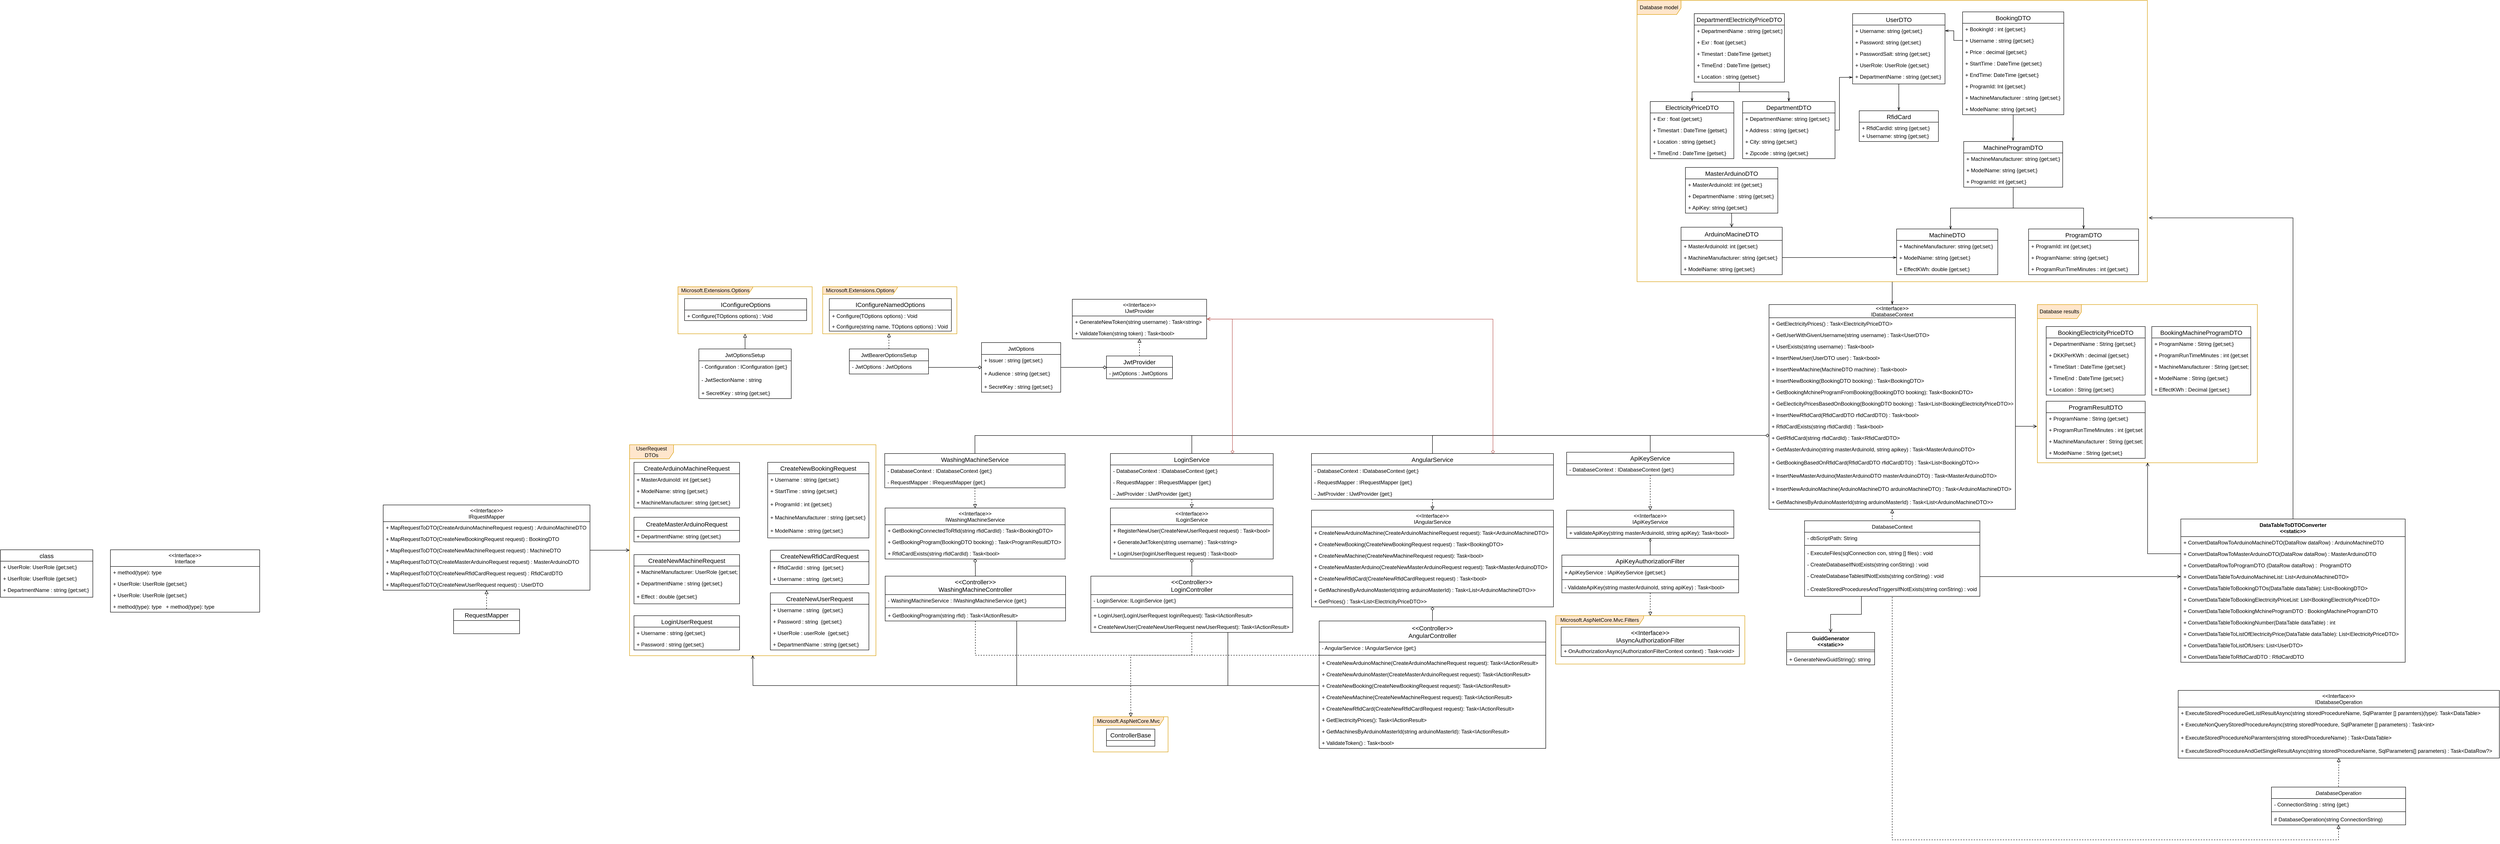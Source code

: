 <mxfile version="20.8.10" type="device"><diagram id="C5RBs43oDa-KdzZeNtuy" name="Page-1"><mxGraphModel dx="6326" dy="993" grid="1" gridSize="10" guides="1" tooltips="1" connect="1" arrows="1" fold="1" page="1" pageScale="1" pageWidth="4681" pageHeight="3300" math="0" shadow="0"><root><mxCell id="WIyWlLk6GJQsqaUBKTNV-0"/><mxCell id="WIyWlLk6GJQsqaUBKTNV-1" parent="WIyWlLk6GJQsqaUBKTNV-0"/><mxCell id="a0LqRZDMrj83uG2gEeLc-101" style="edgeStyle=orthogonalEdgeStyle;rounded=0;orthogonalLoop=1;jettySize=auto;html=1;endArrow=openThin;endFill=0;entryX=0.5;entryY=0;entryDx=0;entryDy=0;" parent="WIyWlLk6GJQsqaUBKTNV-1" source="a0LqRZDMrj83uG2gEeLc-0" target="a0LqRZDMrj83uG2gEeLc-104" edge="1"><mxGeometry relative="1" as="geometry"><mxPoint x="590" y="710" as="targetPoint"/></mxGeometry></mxCell><mxCell id="a0LqRZDMrj83uG2gEeLc-0" value="Database model" style="shape=umlFrame;whiteSpace=wrap;html=1;width=100;height=32;fillColor=#ffe6cc;strokeColor=#d79b00;" parent="WIyWlLk6GJQsqaUBKTNV-1" vertex="1"><mxGeometry x="10" y="10" width="1160" height="640" as="geometry"/></mxCell><mxCell id="a0LqRZDMrj83uG2gEeLc-1" value="ElectricityPriceDTO" style="swimlane;fontStyle=0;childLayout=stackLayout;horizontal=1;startSize=26;horizontalStack=0;resizeParent=1;resizeParentMax=0;resizeLast=0;collapsible=1;marginBottom=0;align=center;fontSize=14;" parent="WIyWlLk6GJQsqaUBKTNV-1" vertex="1"><mxGeometry x="40" y="240" width="190" height="130" as="geometry"/></mxCell><mxCell id="a0LqRZDMrj83uG2gEeLc-48" value="+ Exr : float {get;set;}" style="text;strokeColor=none;fillColor=none;align=left;verticalAlign=top;spacingLeft=4;spacingRight=4;overflow=hidden;rotatable=0;points=[[0,0.5],[1,0.5]];portConstraint=eastwest;" parent="a0LqRZDMrj83uG2gEeLc-1" vertex="1"><mxGeometry y="26" width="190" height="26" as="geometry"/></mxCell><mxCell id="a0LqRZDMrj83uG2gEeLc-49" value="+ Timestart : DateTime {getset;}" style="text;strokeColor=none;fillColor=none;align=left;verticalAlign=top;spacingLeft=4;spacingRight=4;overflow=hidden;rotatable=0;points=[[0,0.5],[1,0.5]];portConstraint=eastwest;" parent="a0LqRZDMrj83uG2gEeLc-1" vertex="1"><mxGeometry y="52" width="190" height="26" as="geometry"/></mxCell><mxCell id="a0LqRZDMrj83uG2gEeLc-51" value="+ Location : string {getset;}" style="text;strokeColor=none;fillColor=none;align=left;verticalAlign=top;spacingLeft=4;spacingRight=4;overflow=hidden;rotatable=0;points=[[0,0.5],[1,0.5]];portConstraint=eastwest;" parent="a0LqRZDMrj83uG2gEeLc-1" vertex="1"><mxGeometry y="78" width="190" height="26" as="geometry"/></mxCell><mxCell id="a0LqRZDMrj83uG2gEeLc-50" value="+ TimeEnd : DateTime {getset;}" style="text;strokeColor=none;fillColor=none;align=left;verticalAlign=top;spacingLeft=4;spacingRight=4;overflow=hidden;rotatable=0;points=[[0,0.5],[1,0.5]];portConstraint=eastwest;" parent="a0LqRZDMrj83uG2gEeLc-1" vertex="1"><mxGeometry y="104" width="190" height="26" as="geometry"/></mxCell><mxCell id="a0LqRZDMrj83uG2gEeLc-2" style="edgeStyle=orthogonalEdgeStyle;rounded=0;orthogonalLoop=1;jettySize=auto;html=1;exitX=0.5;exitY=1;exitDx=0;exitDy=0;entryX=0.5;entryY=0;entryDx=0;entryDy=0;endArrow=openThin;endFill=0;" parent="WIyWlLk6GJQsqaUBKTNV-1" source="a0LqRZDMrj83uG2gEeLc-4" target="a0LqRZDMrj83uG2gEeLc-1" edge="1"><mxGeometry relative="1" as="geometry"/></mxCell><mxCell id="a0LqRZDMrj83uG2gEeLc-3" style="edgeStyle=orthogonalEdgeStyle;rounded=0;orthogonalLoop=1;jettySize=auto;html=1;exitX=0.5;exitY=1;exitDx=0;exitDy=0;endArrow=openThin;endFill=0;" parent="WIyWlLk6GJQsqaUBKTNV-1" source="a0LqRZDMrj83uG2gEeLc-4" target="a0LqRZDMrj83uG2gEeLc-5" edge="1"><mxGeometry relative="1" as="geometry"/></mxCell><mxCell id="a0LqRZDMrj83uG2gEeLc-4" value="DepartmentElectricityPriceDTO" style="swimlane;fontStyle=0;childLayout=stackLayout;horizontal=1;startSize=26;horizontalStack=0;resizeParent=1;resizeParentMax=0;resizeLast=0;collapsible=1;marginBottom=0;align=center;fontSize=14;" parent="WIyWlLk6GJQsqaUBKTNV-1" vertex="1"><mxGeometry x="140" y="40" width="205" height="156" as="geometry"/></mxCell><mxCell id="a0LqRZDMrj83uG2gEeLc-23" value="+ DepartmentName : string {get;set;}" style="text;strokeColor=none;fillColor=none;align=left;verticalAlign=top;spacingLeft=4;spacingRight=4;overflow=hidden;rotatable=0;points=[[0,0.5],[1,0.5]];portConstraint=eastwest;" parent="a0LqRZDMrj83uG2gEeLc-4" vertex="1"><mxGeometry y="26" width="205" height="26" as="geometry"/></mxCell><mxCell id="a0LqRZDMrj83uG2gEeLc-31" value="+ Exr : float {get;set;}" style="text;strokeColor=none;fillColor=none;align=left;verticalAlign=top;spacingLeft=4;spacingRight=4;overflow=hidden;rotatable=0;points=[[0,0.5],[1,0.5]];portConstraint=eastwest;" parent="a0LqRZDMrj83uG2gEeLc-4" vertex="1"><mxGeometry y="52" width="205" height="26" as="geometry"/></mxCell><mxCell id="a0LqRZDMrj83uG2gEeLc-32" value="+ Timestart : DateTime {getset;}" style="text;strokeColor=none;fillColor=none;align=left;verticalAlign=top;spacingLeft=4;spacingRight=4;overflow=hidden;rotatable=0;points=[[0,0.5],[1,0.5]];portConstraint=eastwest;" parent="a0LqRZDMrj83uG2gEeLc-4" vertex="1"><mxGeometry y="78" width="205" height="26" as="geometry"/></mxCell><mxCell id="a0LqRZDMrj83uG2gEeLc-34" value="+ TimeEnd : DateTime {getset;}" style="text;strokeColor=none;fillColor=none;align=left;verticalAlign=top;spacingLeft=4;spacingRight=4;overflow=hidden;rotatable=0;points=[[0,0.5],[1,0.5]];portConstraint=eastwest;" parent="a0LqRZDMrj83uG2gEeLc-4" vertex="1"><mxGeometry y="104" width="205" height="26" as="geometry"/></mxCell><mxCell id="a0LqRZDMrj83uG2gEeLc-33" value="+ Location : string {getset;}" style="text;strokeColor=none;fillColor=none;align=left;verticalAlign=top;spacingLeft=4;spacingRight=4;overflow=hidden;rotatable=0;points=[[0,0.5],[1,0.5]];portConstraint=eastwest;" parent="a0LqRZDMrj83uG2gEeLc-4" vertex="1"><mxGeometry y="130" width="205" height="26" as="geometry"/></mxCell><mxCell id="a0LqRZDMrj83uG2gEeLc-5" value="DepartmentDTO" style="swimlane;fontStyle=0;childLayout=stackLayout;horizontal=1;startSize=26;horizontalStack=0;resizeParent=1;resizeParentMax=0;resizeLast=0;collapsible=1;marginBottom=0;align=center;fontSize=14;" parent="WIyWlLk6GJQsqaUBKTNV-1" vertex="1"><mxGeometry x="250" y="240" width="210" height="130" as="geometry"/></mxCell><mxCell id="a0LqRZDMrj83uG2gEeLc-53" value="+ DepartmentName: string {get;set;}" style="text;strokeColor=none;fillColor=none;align=left;verticalAlign=top;spacingLeft=4;spacingRight=4;overflow=hidden;rotatable=0;points=[[0,0.5],[1,0.5]];portConstraint=eastwest;" parent="a0LqRZDMrj83uG2gEeLc-5" vertex="1"><mxGeometry y="26" width="210" height="26" as="geometry"/></mxCell><mxCell id="a0LqRZDMrj83uG2gEeLc-54" value="+ Address : string {get;set;}" style="text;strokeColor=none;fillColor=none;align=left;verticalAlign=top;spacingLeft=4;spacingRight=4;overflow=hidden;rotatable=0;points=[[0,0.5],[1,0.5]];portConstraint=eastwest;" parent="a0LqRZDMrj83uG2gEeLc-5" vertex="1"><mxGeometry y="52" width="210" height="26" as="geometry"/></mxCell><mxCell id="a0LqRZDMrj83uG2gEeLc-52" value="+ City: string {get;set;}" style="text;strokeColor=none;fillColor=none;align=left;verticalAlign=top;spacingLeft=4;spacingRight=4;overflow=hidden;rotatable=0;points=[[0,0.5],[1,0.5]];portConstraint=eastwest;" parent="a0LqRZDMrj83uG2gEeLc-5" vertex="1"><mxGeometry y="78" width="210" height="26" as="geometry"/></mxCell><mxCell id="a0LqRZDMrj83uG2gEeLc-55" value="+ Zipcode : string {get;set;}" style="text;strokeColor=none;fillColor=none;align=left;verticalAlign=top;spacingLeft=4;spacingRight=4;overflow=hidden;rotatable=0;points=[[0,0.5],[1,0.5]];portConstraint=eastwest;" parent="a0LqRZDMrj83uG2gEeLc-5" vertex="1"><mxGeometry y="104" width="210" height="26" as="geometry"/></mxCell><mxCell id="a0LqRZDMrj83uG2gEeLc-93" style="edgeStyle=orthogonalEdgeStyle;rounded=0;orthogonalLoop=1;jettySize=auto;html=1;exitX=0.5;exitY=1;exitDx=0;exitDy=0;entryX=0.5;entryY=0;entryDx=0;entryDy=0;endArrow=openThin;endFill=0;" parent="WIyWlLk6GJQsqaUBKTNV-1" source="a0LqRZDMrj83uG2gEeLc-7" target="a0LqRZDMrj83uG2gEeLc-8" edge="1"><mxGeometry relative="1" as="geometry"/></mxCell><mxCell id="a0LqRZDMrj83uG2gEeLc-7" value="UserDTO" style="swimlane;fontStyle=0;childLayout=stackLayout;horizontal=1;startSize=26;horizontalStack=0;resizeParent=1;resizeParentMax=0;resizeLast=0;collapsible=1;marginBottom=0;align=center;fontSize=14;" parent="WIyWlLk6GJQsqaUBKTNV-1" vertex="1"><mxGeometry x="500" y="40" width="210" height="160" as="geometry"/></mxCell><mxCell id="a0LqRZDMrj83uG2gEeLc-75" value="+ Username: string {get;set;}" style="text;strokeColor=none;fillColor=none;align=left;verticalAlign=top;spacingLeft=4;spacingRight=4;overflow=hidden;rotatable=0;points=[[0,0.5],[1,0.5]];portConstraint=eastwest;" parent="a0LqRZDMrj83uG2gEeLc-7" vertex="1"><mxGeometry y="26" width="210" height="26" as="geometry"/></mxCell><mxCell id="a0LqRZDMrj83uG2gEeLc-76" value="+ Password: string {get;set;}" style="text;strokeColor=none;fillColor=none;align=left;verticalAlign=top;spacingLeft=4;spacingRight=4;overflow=hidden;rotatable=0;points=[[0,0.5],[1,0.5]];portConstraint=eastwest;" parent="a0LqRZDMrj83uG2gEeLc-7" vertex="1"><mxGeometry y="52" width="210" height="26" as="geometry"/></mxCell><mxCell id="a0LqRZDMrj83uG2gEeLc-77" value="+ PasswordSalt: string {get;set;}" style="text;strokeColor=none;fillColor=none;align=left;verticalAlign=top;spacingLeft=4;spacingRight=4;overflow=hidden;rotatable=0;points=[[0,0.5],[1,0.5]];portConstraint=eastwest;" parent="a0LqRZDMrj83uG2gEeLc-7" vertex="1"><mxGeometry y="78" width="210" height="26" as="geometry"/></mxCell><mxCell id="a0LqRZDMrj83uG2gEeLc-78" value="+ UserRole: UserRole {get;set;}" style="text;strokeColor=none;fillColor=none;align=left;verticalAlign=top;spacingLeft=4;spacingRight=4;overflow=hidden;rotatable=0;points=[[0,0.5],[1,0.5]];portConstraint=eastwest;" parent="a0LqRZDMrj83uG2gEeLc-7" vertex="1"><mxGeometry y="104" width="210" height="26" as="geometry"/></mxCell><mxCell id="a0LqRZDMrj83uG2gEeLc-79" value="+ DepartmentName : string {get;set;}" style="text;strokeColor=none;fillColor=none;align=left;verticalAlign=top;spacingLeft=4;spacingRight=4;overflow=hidden;rotatable=0;points=[[0,0.5],[1,0.5]];portConstraint=eastwest;" parent="a0LqRZDMrj83uG2gEeLc-7" vertex="1"><mxGeometry y="130" width="210" height="30" as="geometry"/></mxCell><mxCell id="a0LqRZDMrj83uG2gEeLc-8" value="RfidCard" style="swimlane;fontStyle=0;childLayout=stackLayout;horizontal=1;startSize=26;horizontalStack=0;resizeParent=1;resizeParentMax=0;resizeLast=0;collapsible=1;marginBottom=0;align=center;fontSize=14;" parent="WIyWlLk6GJQsqaUBKTNV-1" vertex="1"><mxGeometry x="515" y="261" width="180" height="70" as="geometry"/></mxCell><mxCell id="a0LqRZDMrj83uG2gEeLc-82" value="+ RfidCardId: string {get;set;}" style="text;strokeColor=none;fillColor=none;align=left;verticalAlign=top;spacingLeft=4;spacingRight=4;overflow=hidden;rotatable=0;points=[[0,0.5],[1,0.5]];portConstraint=eastwest;" parent="a0LqRZDMrj83uG2gEeLc-8" vertex="1"><mxGeometry y="26" width="180" height="18" as="geometry"/></mxCell><mxCell id="a0LqRZDMrj83uG2gEeLc-81" value="+ Username: string {get;set;}" style="text;strokeColor=none;fillColor=none;align=left;verticalAlign=top;spacingLeft=4;spacingRight=4;overflow=hidden;rotatable=0;points=[[0,0.5],[1,0.5]];portConstraint=eastwest;" parent="a0LqRZDMrj83uG2gEeLc-8" vertex="1"><mxGeometry y="44" width="180" height="26" as="geometry"/></mxCell><mxCell id="a0LqRZDMrj83uG2gEeLc-9" value="MasterArduinoDTO" style="swimlane;fontStyle=0;childLayout=stackLayout;horizontal=1;startSize=26;horizontalStack=0;resizeParent=1;resizeParentMax=0;resizeLast=0;collapsible=1;marginBottom=0;align=center;fontSize=14;" parent="WIyWlLk6GJQsqaUBKTNV-1" vertex="1"><mxGeometry x="120" y="390" width="210" height="104" as="geometry"/></mxCell><mxCell id="a0LqRZDMrj83uG2gEeLc-73" value="+ MasterArduinoId: int {get;set;}" style="text;strokeColor=none;fillColor=none;align=left;verticalAlign=top;spacingLeft=4;spacingRight=4;overflow=hidden;rotatable=0;points=[[0,0.5],[1,0.5]];portConstraint=eastwest;" parent="a0LqRZDMrj83uG2gEeLc-9" vertex="1"><mxGeometry y="26" width="210" height="26" as="geometry"/></mxCell><mxCell id="a0LqRZDMrj83uG2gEeLc-72" value="+ DepartmentName : string {get;set;}" style="text;strokeColor=none;fillColor=none;align=left;verticalAlign=top;spacingLeft=4;spacingRight=4;overflow=hidden;rotatable=0;points=[[0,0.5],[1,0.5]];portConstraint=eastwest;" parent="a0LqRZDMrj83uG2gEeLc-9" vertex="1"><mxGeometry y="52" width="210" height="26" as="geometry"/></mxCell><mxCell id="a0LqRZDMrj83uG2gEeLc-74" value="+ ApiKey: string {get;set;}" style="text;strokeColor=none;fillColor=none;align=left;verticalAlign=top;spacingLeft=4;spacingRight=4;overflow=hidden;rotatable=0;points=[[0,0.5],[1,0.5]];portConstraint=eastwest;" parent="a0LqRZDMrj83uG2gEeLc-9" vertex="1"><mxGeometry y="78" width="210" height="26" as="geometry"/></mxCell><mxCell id="a0LqRZDMrj83uG2gEeLc-10" value="MachineDTO" style="swimlane;fontStyle=0;childLayout=stackLayout;horizontal=1;startSize=26;horizontalStack=0;resizeParent=1;resizeParentMax=0;resizeLast=0;collapsible=1;marginBottom=0;align=center;fontSize=14;" parent="WIyWlLk6GJQsqaUBKTNV-1" vertex="1"><mxGeometry x="600" y="530" width="230" height="104" as="geometry"/></mxCell><mxCell id="a0LqRZDMrj83uG2gEeLc-68" value="+ MachineManufacturer: string {get;set;}" style="text;strokeColor=none;fillColor=none;align=left;verticalAlign=top;spacingLeft=4;spacingRight=4;overflow=hidden;rotatable=0;points=[[0,0.5],[1,0.5]];portConstraint=eastwest;" parent="a0LqRZDMrj83uG2gEeLc-10" vertex="1"><mxGeometry y="26" width="230" height="26" as="geometry"/></mxCell><mxCell id="a0LqRZDMrj83uG2gEeLc-69" value="+ ModelName: string {get;set;}" style="text;strokeColor=none;fillColor=none;align=left;verticalAlign=top;spacingLeft=4;spacingRight=4;overflow=hidden;rotatable=0;points=[[0,0.5],[1,0.5]];portConstraint=eastwest;" parent="a0LqRZDMrj83uG2gEeLc-10" vertex="1"><mxGeometry y="52" width="230" height="26" as="geometry"/></mxCell><mxCell id="a0LqRZDMrj83uG2gEeLc-70" value="+ EffectKWh: double {get;set;}" style="text;strokeColor=none;fillColor=none;align=left;verticalAlign=top;spacingLeft=4;spacingRight=4;overflow=hidden;rotatable=0;points=[[0,0.5],[1,0.5]];portConstraint=eastwest;" parent="a0LqRZDMrj83uG2gEeLc-10" vertex="1"><mxGeometry y="78" width="230" height="26" as="geometry"/></mxCell><mxCell id="a0LqRZDMrj83uG2gEeLc-11" value="ProgramDTO" style="swimlane;fontStyle=0;childLayout=stackLayout;horizontal=1;startSize=26;horizontalStack=0;resizeParent=1;resizeParentMax=0;resizeLast=0;collapsible=1;marginBottom=0;align=center;fontSize=14;" parent="WIyWlLk6GJQsqaUBKTNV-1" vertex="1"><mxGeometry x="900" y="530" width="250" height="104" as="geometry"/></mxCell><mxCell id="a0LqRZDMrj83uG2gEeLc-62" value="+ ProgramId: int {get;set;}" style="text;strokeColor=none;fillColor=none;align=left;verticalAlign=top;spacingLeft=4;spacingRight=4;overflow=hidden;rotatable=0;points=[[0,0.5],[1,0.5]];portConstraint=eastwest;" parent="a0LqRZDMrj83uG2gEeLc-11" vertex="1"><mxGeometry y="26" width="250" height="26" as="geometry"/></mxCell><mxCell id="a0LqRZDMrj83uG2gEeLc-63" value="+ ProgramName: string {get;set;}" style="text;strokeColor=none;fillColor=none;align=left;verticalAlign=top;spacingLeft=4;spacingRight=4;overflow=hidden;rotatable=0;points=[[0,0.5],[1,0.5]];portConstraint=eastwest;" parent="a0LqRZDMrj83uG2gEeLc-11" vertex="1"><mxGeometry y="52" width="250" height="26" as="geometry"/></mxCell><mxCell id="a0LqRZDMrj83uG2gEeLc-64" value="+ ProgramRunTimeMinutes : int {get;set;}" style="text;strokeColor=none;fillColor=none;align=left;verticalAlign=top;spacingLeft=4;spacingRight=4;overflow=hidden;rotatable=0;points=[[0,0.5],[1,0.5]];portConstraint=eastwest;" parent="a0LqRZDMrj83uG2gEeLc-11" vertex="1"><mxGeometry y="78" width="250" height="26" as="geometry"/></mxCell><mxCell id="a0LqRZDMrj83uG2gEeLc-98" style="edgeStyle=orthogonalEdgeStyle;rounded=0;orthogonalLoop=1;jettySize=auto;html=1;entryX=0.533;entryY=0.011;entryDx=0;entryDy=0;entryPerimeter=0;endArrow=openThin;endFill=0;" parent="WIyWlLk6GJQsqaUBKTNV-1" source="a0LqRZDMrj83uG2gEeLc-12" target="a0LqRZDMrj83uG2gEeLc-10" edge="1"><mxGeometry relative="1" as="geometry"/></mxCell><mxCell id="a0LqRZDMrj83uG2gEeLc-99" style="edgeStyle=orthogonalEdgeStyle;rounded=0;orthogonalLoop=1;jettySize=auto;html=1;endArrow=openThin;endFill=0;" parent="WIyWlLk6GJQsqaUBKTNV-1" source="a0LqRZDMrj83uG2gEeLc-12" target="a0LqRZDMrj83uG2gEeLc-11" edge="1"><mxGeometry relative="1" as="geometry"/></mxCell><mxCell id="a0LqRZDMrj83uG2gEeLc-12" value="MachineProgramDTO" style="swimlane;fontStyle=0;childLayout=stackLayout;horizontal=1;startSize=26;horizontalStack=0;resizeParent=1;resizeParentMax=0;resizeLast=0;collapsible=1;marginBottom=0;align=center;fontSize=14;" parent="WIyWlLk6GJQsqaUBKTNV-1" vertex="1"><mxGeometry x="752.5" y="331" width="225" height="104" as="geometry"/></mxCell><mxCell id="a0LqRZDMrj83uG2gEeLc-56" value="+ MachineManufacturer: string {get;set;}" style="text;strokeColor=none;fillColor=none;align=left;verticalAlign=top;spacingLeft=4;spacingRight=4;overflow=hidden;rotatable=0;points=[[0,0.5],[1,0.5]];portConstraint=eastwest;" parent="a0LqRZDMrj83uG2gEeLc-12" vertex="1"><mxGeometry y="26" width="225" height="26" as="geometry"/></mxCell><mxCell id="a0LqRZDMrj83uG2gEeLc-57" value="+ ModelName: string {get;set;}" style="text;strokeColor=none;fillColor=none;align=left;verticalAlign=top;spacingLeft=4;spacingRight=4;overflow=hidden;rotatable=0;points=[[0,0.5],[1,0.5]];portConstraint=eastwest;" parent="a0LqRZDMrj83uG2gEeLc-12" vertex="1"><mxGeometry y="52" width="225" height="26" as="geometry"/></mxCell><mxCell id="a0LqRZDMrj83uG2gEeLc-58" value="+ ProgramId: int {get;set;}" style="text;strokeColor=none;fillColor=none;align=left;verticalAlign=top;spacingLeft=4;spacingRight=4;overflow=hidden;rotatable=0;points=[[0,0.5],[1,0.5]];portConstraint=eastwest;" parent="a0LqRZDMrj83uG2gEeLc-12" vertex="1"><mxGeometry y="78" width="225" height="26" as="geometry"/></mxCell><mxCell id="a0LqRZDMrj83uG2gEeLc-94" style="edgeStyle=orthogonalEdgeStyle;rounded=0;orthogonalLoop=1;jettySize=auto;html=1;entryX=0.498;entryY=-0.009;entryDx=0;entryDy=0;entryPerimeter=0;endArrow=openThin;endFill=0;" parent="WIyWlLk6GJQsqaUBKTNV-1" source="a0LqRZDMrj83uG2gEeLc-15" target="a0LqRZDMrj83uG2gEeLc-12" edge="1"><mxGeometry relative="1" as="geometry"/></mxCell><mxCell id="a0LqRZDMrj83uG2gEeLc-15" value="BookingDTO" style="swimlane;fontStyle=0;childLayout=stackLayout;horizontal=1;startSize=26;horizontalStack=0;resizeParent=1;resizeParentMax=0;resizeLast=0;collapsible=1;marginBottom=0;align=center;fontSize=14;" parent="WIyWlLk6GJQsqaUBKTNV-1" vertex="1"><mxGeometry x="750" y="36" width="230" height="234" as="geometry"/></mxCell><mxCell id="a0LqRZDMrj83uG2gEeLc-36" value="+ BookingId : int {get;set;}" style="text;strokeColor=none;fillColor=none;align=left;verticalAlign=top;spacingLeft=4;spacingRight=4;overflow=hidden;rotatable=0;points=[[0,0.5],[1,0.5]];portConstraint=eastwest;" parent="a0LqRZDMrj83uG2gEeLc-15" vertex="1"><mxGeometry y="26" width="230" height="26" as="geometry"/></mxCell><mxCell id="a0LqRZDMrj83uG2gEeLc-38" value="+ Username : string {get;set;}" style="text;strokeColor=none;fillColor=none;align=left;verticalAlign=top;spacingLeft=4;spacingRight=4;overflow=hidden;rotatable=0;points=[[0,0.5],[1,0.5]];portConstraint=eastwest;" parent="a0LqRZDMrj83uG2gEeLc-15" vertex="1"><mxGeometry y="52" width="230" height="26" as="geometry"/></mxCell><mxCell id="a0LqRZDMrj83uG2gEeLc-39" value="+ Price : decimal {get;set;}" style="text;strokeColor=none;fillColor=none;align=left;verticalAlign=top;spacingLeft=4;spacingRight=4;overflow=hidden;rotatable=0;points=[[0,0.5],[1,0.5]];portConstraint=eastwest;" parent="a0LqRZDMrj83uG2gEeLc-15" vertex="1"><mxGeometry y="78" width="230" height="26" as="geometry"/></mxCell><mxCell id="a0LqRZDMrj83uG2gEeLc-43" value="+ StartTime : DateTime {get;set;}" style="text;strokeColor=none;fillColor=none;align=left;verticalAlign=top;spacingLeft=4;spacingRight=4;overflow=hidden;rotatable=0;points=[[0,0.5],[1,0.5]];portConstraint=eastwest;" parent="a0LqRZDMrj83uG2gEeLc-15" vertex="1"><mxGeometry y="104" width="230" height="26" as="geometry"/></mxCell><mxCell id="a0LqRZDMrj83uG2gEeLc-42" value="+ EndTime: DateTime {get;set;}" style="text;strokeColor=none;fillColor=none;align=left;verticalAlign=top;spacingLeft=4;spacingRight=4;overflow=hidden;rotatable=0;points=[[0,0.5],[1,0.5]];portConstraint=eastwest;" parent="a0LqRZDMrj83uG2gEeLc-15" vertex="1"><mxGeometry y="130" width="230" height="26" as="geometry"/></mxCell><mxCell id="a0LqRZDMrj83uG2gEeLc-41" value="+ ProgramId: Int {get;set;}" style="text;strokeColor=none;fillColor=none;align=left;verticalAlign=top;spacingLeft=4;spacingRight=4;overflow=hidden;rotatable=0;points=[[0,0.5],[1,0.5]];portConstraint=eastwest;" parent="a0LqRZDMrj83uG2gEeLc-15" vertex="1"><mxGeometry y="156" width="230" height="26" as="geometry"/></mxCell><mxCell id="a0LqRZDMrj83uG2gEeLc-40" value="+ MachineManufacturer : string {get;set;}" style="text;strokeColor=none;fillColor=none;align=left;verticalAlign=top;spacingLeft=4;spacingRight=4;overflow=hidden;rotatable=0;points=[[0,0.5],[1,0.5]];portConstraint=eastwest;" parent="a0LqRZDMrj83uG2gEeLc-15" vertex="1"><mxGeometry y="182" width="230" height="26" as="geometry"/></mxCell><mxCell id="a0LqRZDMrj83uG2gEeLc-37" value="+ ModelName: string {get;set;}" style="text;strokeColor=none;fillColor=none;align=left;verticalAlign=top;spacingLeft=4;spacingRight=4;overflow=hidden;rotatable=0;points=[[0,0.5],[1,0.5]];portConstraint=eastwest;" parent="a0LqRZDMrj83uG2gEeLc-15" vertex="1"><mxGeometry y="208" width="230" height="26" as="geometry"/></mxCell><mxCell id="a0LqRZDMrj83uG2gEeLc-16" value="ArduinoMacineDTO" style="swimlane;fontStyle=0;childLayout=stackLayout;horizontal=1;startSize=30;horizontalStack=0;resizeParent=1;resizeParentMax=0;resizeLast=0;collapsible=1;marginBottom=0;align=center;fontSize=14;" parent="WIyWlLk6GJQsqaUBKTNV-1" vertex="1"><mxGeometry x="110" y="526" width="230" height="108" as="geometry"/></mxCell><mxCell id="a0LqRZDMrj83uG2gEeLc-83" value="+ MasterArduinoId: int {get;set;}" style="text;strokeColor=none;fillColor=none;align=left;verticalAlign=top;spacingLeft=4;spacingRight=4;overflow=hidden;rotatable=0;points=[[0,0.5],[1,0.5]];portConstraint=eastwest;" parent="a0LqRZDMrj83uG2gEeLc-16" vertex="1"><mxGeometry y="30" width="230" height="26" as="geometry"/></mxCell><mxCell id="a0LqRZDMrj83uG2gEeLc-84" value="+ MachineManufacturer: string {get;set;}" style="text;strokeColor=none;fillColor=none;align=left;verticalAlign=top;spacingLeft=4;spacingRight=4;overflow=hidden;rotatable=0;points=[[0,0.5],[1,0.5]];portConstraint=eastwest;" parent="a0LqRZDMrj83uG2gEeLc-16" vertex="1"><mxGeometry y="56" width="230" height="26" as="geometry"/></mxCell><mxCell id="a0LqRZDMrj83uG2gEeLc-85" value="+ ModelName: string {get;set;}" style="text;strokeColor=none;fillColor=none;align=left;verticalAlign=top;spacingLeft=4;spacingRight=4;overflow=hidden;rotatable=0;points=[[0,0.5],[1,0.5]];portConstraint=eastwest;" parent="a0LqRZDMrj83uG2gEeLc-16" vertex="1"><mxGeometry y="82" width="230" height="26" as="geometry"/></mxCell><mxCell id="a0LqRZDMrj83uG2gEeLc-20" style="edgeStyle=orthogonalEdgeStyle;rounded=0;orthogonalLoop=1;jettySize=auto;html=1;endArrow=open;endFill=0;exitX=0.5;exitY=1;exitDx=0;exitDy=0;" parent="WIyWlLk6GJQsqaUBKTNV-1" source="a0LqRZDMrj83uG2gEeLc-9" target="a0LqRZDMrj83uG2gEeLc-16" edge="1"><mxGeometry relative="1" as="geometry"><mxPoint x="935" y="407.0" as="sourcePoint"/><mxPoint x="1195.0" y="521" as="targetPoint"/><Array as="points"/></mxGeometry></mxCell><mxCell id="a0LqRZDMrj83uG2gEeLc-87" style="edgeStyle=orthogonalEdgeStyle;rounded=0;orthogonalLoop=1;jettySize=auto;html=1;endArrow=openThin;endFill=0;entryX=1;entryY=0.5;entryDx=0;entryDy=0;" parent="WIyWlLk6GJQsqaUBKTNV-1" source="a0LqRZDMrj83uG2gEeLc-38" target="a0LqRZDMrj83uG2gEeLc-75" edge="1"><mxGeometry relative="1" as="geometry"/></mxCell><mxCell id="a0LqRZDMrj83uG2gEeLc-97" style="edgeStyle=orthogonalEdgeStyle;rounded=0;orthogonalLoop=1;jettySize=auto;html=1;exitX=1;exitY=0.5;exitDx=0;exitDy=0;entryX=0;entryY=0.5;entryDx=0;entryDy=0;endArrow=openThin;endFill=0;" parent="WIyWlLk6GJQsqaUBKTNV-1" source="a0LqRZDMrj83uG2gEeLc-54" target="a0LqRZDMrj83uG2gEeLc-79" edge="1"><mxGeometry relative="1" as="geometry"><Array as="points"><mxPoint x="470" y="305"/><mxPoint x="470" y="185"/></Array></mxGeometry></mxCell><mxCell id="a0LqRZDMrj83uG2gEeLc-100" style="edgeStyle=orthogonalEdgeStyle;rounded=0;orthogonalLoop=1;jettySize=auto;html=1;entryX=0;entryY=0.5;entryDx=0;entryDy=0;endArrow=openThin;endFill=0;" parent="WIyWlLk6GJQsqaUBKTNV-1" source="a0LqRZDMrj83uG2gEeLc-84" target="a0LqRZDMrj83uG2gEeLc-69" edge="1"><mxGeometry relative="1" as="geometry"/></mxCell><mxCell id="mzOCtUO7O8fYhyC5ogRL-18" style="edgeStyle=orthogonalEdgeStyle;rounded=0;orthogonalLoop=1;jettySize=auto;html=1;startArrow=block;startFill=0;endArrow=none;endFill=0;dashed=1;" edge="1" parent="WIyWlLk6GJQsqaUBKTNV-1" source="a0LqRZDMrj83uG2gEeLc-104" target="mzOCtUO7O8fYhyC5ogRL-12"><mxGeometry relative="1" as="geometry"><mxPoint x="590" y="1210" as="targetPoint"/></mxGeometry></mxCell><mxCell id="a0LqRZDMrj83uG2gEeLc-104" value="&lt;&lt;Interface&gt;&gt;&#10;IDatabaseContext" style="swimlane;fontStyle=0;childLayout=stackLayout;horizontal=1;startSize=30;fillColor=none;horizontalStack=0;resizeParent=1;resizeParentMax=0;resizeLast=0;collapsible=1;marginBottom=0;" parent="WIyWlLk6GJQsqaUBKTNV-1" vertex="1"><mxGeometry x="310" y="702" width="560" height="466" as="geometry"/></mxCell><mxCell id="a0LqRZDMrj83uG2gEeLc-109" value="+ GetElectricityPrices() : Task&lt;ElectricityPriceDTO&gt;" style="text;strokeColor=none;fillColor=none;align=left;verticalAlign=top;spacingLeft=4;spacingRight=4;overflow=hidden;rotatable=0;points=[[0,0.5],[1,0.5]];portConstraint=eastwest;" parent="a0LqRZDMrj83uG2gEeLc-104" vertex="1"><mxGeometry y="30" width="560" height="26" as="geometry"/></mxCell><mxCell id="a0LqRZDMrj83uG2gEeLc-111" value="+ GetUserWithGivenUsername(string username) : Task&lt;UserDTO&gt;" style="text;strokeColor=none;fillColor=none;align=left;verticalAlign=top;spacingLeft=4;spacingRight=4;overflow=hidden;rotatable=0;points=[[0,0.5],[1,0.5]];portConstraint=eastwest;" parent="a0LqRZDMrj83uG2gEeLc-104" vertex="1"><mxGeometry y="56" width="560" height="26" as="geometry"/></mxCell><mxCell id="a0LqRZDMrj83uG2gEeLc-112" value="+ UserExists(string username) : Task&lt;bool&gt;" style="text;strokeColor=none;fillColor=none;align=left;verticalAlign=top;spacingLeft=4;spacingRight=4;overflow=hidden;rotatable=0;points=[[0,0.5],[1,0.5]];portConstraint=eastwest;" parent="a0LqRZDMrj83uG2gEeLc-104" vertex="1"><mxGeometry y="82" width="560" height="26" as="geometry"/></mxCell><mxCell id="a0LqRZDMrj83uG2gEeLc-115" value="+ InsertNewUser(UserDTO user) : Task&lt;bool&gt;" style="text;strokeColor=none;fillColor=none;align=left;verticalAlign=top;spacingLeft=4;spacingRight=4;overflow=hidden;rotatable=0;points=[[0,0.5],[1,0.5]];portConstraint=eastwest;" parent="a0LqRZDMrj83uG2gEeLc-104" vertex="1"><mxGeometry y="108" width="560" height="26" as="geometry"/></mxCell><mxCell id="a0LqRZDMrj83uG2gEeLc-116" value="+ InsertNewMachine(MachineDTO machine) : Task&lt;bool&gt;" style="text;strokeColor=none;fillColor=none;align=left;verticalAlign=top;spacingLeft=4;spacingRight=4;overflow=hidden;rotatable=0;points=[[0,0.5],[1,0.5]];portConstraint=eastwest;" parent="a0LqRZDMrj83uG2gEeLc-104" vertex="1"><mxGeometry y="134" width="560" height="26" as="geometry"/></mxCell><mxCell id="a0LqRZDMrj83uG2gEeLc-114" value="+ InsertNewBooking(BookingDTO booking) : Task&lt;BookingDTO&gt;" style="text;strokeColor=none;fillColor=none;align=left;verticalAlign=top;spacingLeft=4;spacingRight=4;overflow=hidden;rotatable=0;points=[[0,0.5],[1,0.5]];portConstraint=eastwest;" parent="a0LqRZDMrj83uG2gEeLc-104" vertex="1"><mxGeometry y="160" width="560" height="26" as="geometry"/></mxCell><mxCell id="a0LqRZDMrj83uG2gEeLc-113" value="+ GetBookingMchineProgramFromBooking(BookingDTO booking): Task&lt;BookinDTO&gt;" style="text;strokeColor=none;fillColor=none;align=left;verticalAlign=top;spacingLeft=4;spacingRight=4;overflow=hidden;rotatable=0;points=[[0,0.5],[1,0.5]];portConstraint=eastwest;" parent="a0LqRZDMrj83uG2gEeLc-104" vertex="1"><mxGeometry y="186" width="560" height="26" as="geometry"/></mxCell><mxCell id="a0LqRZDMrj83uG2gEeLc-118" value="+ GeElecticityPricesBasedOnBooking(BookingDTO booking) : Task&lt;List&lt;BookingElectricityPriceDTO&gt;&gt;" style="text;strokeColor=none;fillColor=none;align=left;verticalAlign=top;spacingLeft=4;spacingRight=4;overflow=hidden;rotatable=0;points=[[0,0.5],[1,0.5]];portConstraint=eastwest;" parent="a0LqRZDMrj83uG2gEeLc-104" vertex="1"><mxGeometry y="212" width="560" height="26" as="geometry"/></mxCell><mxCell id="mzOCtUO7O8fYhyC5ogRL-0" value="+ InsertNewRfidCard(RfidCardDTO rfidCardDTO) : Task&lt;bool&gt; " style="text;strokeColor=none;fillColor=none;align=left;verticalAlign=top;spacingLeft=4;spacingRight=4;overflow=hidden;rotatable=0;points=[[0,0.5],[1,0.5]];portConstraint=eastwest;" vertex="1" parent="a0LqRZDMrj83uG2gEeLc-104"><mxGeometry y="238" width="560" height="26" as="geometry"/></mxCell><mxCell id="mzOCtUO7O8fYhyC5ogRL-1" value="+ RfidCardExists(string rfidCardId) : Task&lt;bool&gt;" style="text;strokeColor=none;fillColor=none;align=left;verticalAlign=top;spacingLeft=4;spacingRight=4;overflow=hidden;rotatable=0;points=[[0,0.5],[1,0.5]];portConstraint=eastwest;" vertex="1" parent="a0LqRZDMrj83uG2gEeLc-104"><mxGeometry y="264" width="560" height="26" as="geometry"/></mxCell><mxCell id="mzOCtUO7O8fYhyC5ogRL-2" value="+ GetRfidCard(string rfidCardId) : Task&lt;RfidCardDTO&gt;" style="text;strokeColor=none;fillColor=none;align=left;verticalAlign=top;spacingLeft=4;spacingRight=4;overflow=hidden;rotatable=0;points=[[0,0.5],[1,0.5]];portConstraint=eastwest;" vertex="1" parent="a0LqRZDMrj83uG2gEeLc-104"><mxGeometry y="290" width="560" height="26" as="geometry"/></mxCell><mxCell id="mzOCtUO7O8fYhyC5ogRL-3" value="+ GetMasterArduino(string masterArduinoId, string apikey) : Task&lt;MasterArduinoDTO&gt;" style="text;strokeColor=none;fillColor=none;align=left;verticalAlign=top;spacingLeft=4;spacingRight=4;overflow=hidden;rotatable=0;points=[[0,0.5],[1,0.5]];portConstraint=eastwest;" vertex="1" parent="a0LqRZDMrj83uG2gEeLc-104"><mxGeometry y="316" width="560" height="30" as="geometry"/></mxCell><mxCell id="mzOCtUO7O8fYhyC5ogRL-4" value="+ GetBookingBasedOnRfidCard(RfidCardDTO rfidCardDTO) : Task&lt;List&lt;BookingDTO&gt;&gt;" style="text;strokeColor=none;fillColor=none;align=left;verticalAlign=top;spacingLeft=4;spacingRight=4;overflow=hidden;rotatable=0;points=[[0,0.5],[1,0.5]];portConstraint=eastwest;" vertex="1" parent="a0LqRZDMrj83uG2gEeLc-104"><mxGeometry y="346" width="560" height="30" as="geometry"/></mxCell><mxCell id="mzOCtUO7O8fYhyC5ogRL-5" value="+ InsertNewMasterArduino(MasterArduinoDTO masterArduinoDTO) : Task&lt;MasterArduinoDTO&gt;" style="text;strokeColor=none;fillColor=none;align=left;verticalAlign=top;spacingLeft=4;spacingRight=4;overflow=hidden;rotatable=0;points=[[0,0.5],[1,0.5]];portConstraint=eastwest;" vertex="1" parent="a0LqRZDMrj83uG2gEeLc-104"><mxGeometry y="376" width="560" height="30" as="geometry"/></mxCell><mxCell id="mzOCtUO7O8fYhyC5ogRL-6" value="+ InsertNewArduinoMachine(ArduinoMachineDTO arduinoMachineDTO) : Task&lt;ArduinoMachineDTO&gt;" style="text;strokeColor=none;fillColor=none;align=left;verticalAlign=top;spacingLeft=4;spacingRight=4;overflow=hidden;rotatable=0;points=[[0,0.5],[1,0.5]];portConstraint=eastwest;" vertex="1" parent="a0LqRZDMrj83uG2gEeLc-104"><mxGeometry y="406" width="560" height="30" as="geometry"/></mxCell><mxCell id="mzOCtUO7O8fYhyC5ogRL-7" value="+ GetMachinesByArduinoMasterId(string arduinoMasterId) : Task&lt;List&lt;ArduinoMachineDTO&gt;&gt;" style="text;strokeColor=none;fillColor=none;align=left;verticalAlign=top;spacingLeft=4;spacingRight=4;overflow=hidden;rotatable=0;points=[[0,0.5],[1,0.5]];portConstraint=eastwest;" vertex="1" parent="a0LqRZDMrj83uG2gEeLc-104"><mxGeometry y="436" width="560" height="30" as="geometry"/></mxCell><mxCell id="mzOCtUO7O8fYhyC5ogRL-12" value="DatabaseContext" style="swimlane;fontStyle=0;childLayout=stackLayout;horizontal=1;startSize=26;fillColor=none;horizontalStack=0;resizeParent=1;resizeParentMax=0;resizeLast=0;collapsible=1;marginBottom=0;" vertex="1" parent="WIyWlLk6GJQsqaUBKTNV-1"><mxGeometry x="390.75" y="1194" width="398.5" height="172" as="geometry"/></mxCell><mxCell id="mzOCtUO7O8fYhyC5ogRL-13" value="- dbScriptPath: String" style="text;strokeColor=none;fillColor=none;align=left;verticalAlign=top;spacingLeft=4;spacingRight=4;overflow=hidden;rotatable=0;points=[[0,0.5],[1,0.5]];portConstraint=eastwest;" vertex="1" parent="mzOCtUO7O8fYhyC5ogRL-12"><mxGeometry y="26" width="398.5" height="26" as="geometry"/></mxCell><mxCell id="mzOCtUO7O8fYhyC5ogRL-19" value="" style="line;strokeWidth=1;fillColor=none;align=left;verticalAlign=middle;spacingTop=-1;spacingLeft=3;spacingRight=3;rotatable=0;labelPosition=right;points=[];portConstraint=eastwest;strokeColor=inherit;" vertex="1" parent="mzOCtUO7O8fYhyC5ogRL-12"><mxGeometry y="52" width="398.5" height="8" as="geometry"/></mxCell><mxCell id="mzOCtUO7O8fYhyC5ogRL-14" value="- ExecuteFiles(sqlConnection con, string [] files) : void" style="text;strokeColor=none;fillColor=none;align=left;verticalAlign=top;spacingLeft=4;spacingRight=4;overflow=hidden;rotatable=0;points=[[0,0.5],[1,0.5]];portConstraint=eastwest;" vertex="1" parent="mzOCtUO7O8fYhyC5ogRL-12"><mxGeometry y="60" width="398.5" height="26" as="geometry"/></mxCell><mxCell id="mzOCtUO7O8fYhyC5ogRL-15" value="- CreateDatabaseIfNotExists(string conString) : void" style="text;strokeColor=none;fillColor=none;align=left;verticalAlign=top;spacingLeft=4;spacingRight=4;overflow=hidden;rotatable=0;points=[[0,0.5],[1,0.5]];portConstraint=eastwest;" vertex="1" parent="mzOCtUO7O8fYhyC5ogRL-12"><mxGeometry y="86" width="398.5" height="26" as="geometry"/></mxCell><mxCell id="mzOCtUO7O8fYhyC5ogRL-21" value="- CreateDatabaseTablesIfNotExists(string conString) : void" style="text;strokeColor=none;fillColor=none;align=left;verticalAlign=top;spacingLeft=4;spacingRight=4;overflow=hidden;rotatable=0;points=[[0,0.5],[1,0.5]];portConstraint=eastwest;" vertex="1" parent="mzOCtUO7O8fYhyC5ogRL-12"><mxGeometry y="112" width="398.5" height="30" as="geometry"/></mxCell><mxCell id="mzOCtUO7O8fYhyC5ogRL-22" value="- CreateStoredProceduresAndTriggersIfNotExists(string conString) : void" style="text;strokeColor=none;fillColor=none;align=left;verticalAlign=top;spacingLeft=4;spacingRight=4;overflow=hidden;rotatable=0;points=[[0,0.5],[1,0.5]];portConstraint=eastwest;" vertex="1" parent="mzOCtUO7O8fYhyC5ogRL-12"><mxGeometry y="142" width="398.5" height="30" as="geometry"/></mxCell><mxCell id="mzOCtUO7O8fYhyC5ogRL-43" style="edgeStyle=orthogonalEdgeStyle;rounded=0;orthogonalLoop=1;jettySize=auto;html=1;startArrow=block;startFill=0;endArrow=none;endFill=0;entryX=0.5;entryY=0;entryDx=0;entryDy=0;dashed=1;" edge="1" parent="WIyWlLk6GJQsqaUBKTNV-1" source="mzOCtUO7O8fYhyC5ogRL-27" target="mzOCtUO7O8fYhyC5ogRL-37"><mxGeometry relative="1" as="geometry"><mxPoint x="1615" y="1778" as="targetPoint"/></mxGeometry></mxCell><mxCell id="mzOCtUO7O8fYhyC5ogRL-27" value="&lt;&lt;Interface&gt;&gt;&#10;IDatabaseOperation" style="swimlane;fontStyle=0;childLayout=stackLayout;horizontal=1;startSize=38;fillColor=none;horizontalStack=0;resizeParent=1;resizeParentMax=0;resizeLast=0;collapsible=1;marginBottom=0;" vertex="1" parent="WIyWlLk6GJQsqaUBKTNV-1"><mxGeometry x="1240" y="1580" width="730" height="154" as="geometry"/></mxCell><mxCell id="mzOCtUO7O8fYhyC5ogRL-31" value="+ ExecuteStoredProcedureGetListResultAsync(string storedProcedureName, SqlParamter [] paramters)(type): Task&lt;DataTable&gt;" style="text;strokeColor=none;fillColor=none;align=left;verticalAlign=top;spacingLeft=4;spacingRight=4;overflow=hidden;rotatable=0;points=[[0,0.5],[1,0.5]];portConstraint=eastwest;" vertex="1" parent="mzOCtUO7O8fYhyC5ogRL-27"><mxGeometry y="38" width="730" height="26" as="geometry"/></mxCell><mxCell id="mzOCtUO7O8fYhyC5ogRL-34" value="+ ExecuteNonQueryStoredProcedureAsync(string storedProcedure, SqlParameter [] parameters) : Task&lt;int&gt;" style="text;strokeColor=none;fillColor=none;align=left;verticalAlign=top;spacingLeft=4;spacingRight=4;overflow=hidden;rotatable=0;points=[[0,0.5],[1,0.5]];portConstraint=eastwest;" vertex="1" parent="mzOCtUO7O8fYhyC5ogRL-27"><mxGeometry y="64" width="730" height="30" as="geometry"/></mxCell><mxCell id="mzOCtUO7O8fYhyC5ogRL-35" value="+ ExecuteStoredProcedureNoParamters(string storedProcedureName) : Task&lt;DataTable&gt;" style="text;strokeColor=none;fillColor=none;align=left;verticalAlign=top;spacingLeft=4;spacingRight=4;overflow=hidden;rotatable=0;points=[[0,0.5],[1,0.5]];portConstraint=eastwest;" vertex="1" parent="mzOCtUO7O8fYhyC5ogRL-27"><mxGeometry y="94" width="730" height="30" as="geometry"/></mxCell><mxCell id="mzOCtUO7O8fYhyC5ogRL-36" value="+ ExecuteStoredProcedureAndGetSingleResultAsync(string storedProcedureName, SqlParameters[] parameters) : Task&lt;DataRow?&gt;" style="text;strokeColor=none;fillColor=none;align=left;verticalAlign=top;spacingLeft=4;spacingRight=4;overflow=hidden;rotatable=0;points=[[0,0.5],[1,0.5]];portConstraint=eastwest;" vertex="1" parent="mzOCtUO7O8fYhyC5ogRL-27"><mxGeometry y="124" width="730" height="30" as="geometry"/></mxCell><mxCell id="mzOCtUO7O8fYhyC5ogRL-259" style="edgeStyle=orthogonalEdgeStyle;rounded=0;orthogonalLoop=1;jettySize=auto;html=1;startArrow=block;startFill=0;endArrow=none;endFill=0;dashed=1;" edge="1" parent="WIyWlLk6GJQsqaUBKTNV-1" source="mzOCtUO7O8fYhyC5ogRL-37" target="mzOCtUO7O8fYhyC5ogRL-12"><mxGeometry relative="1" as="geometry"><Array as="points"><mxPoint x="1604" y="1920"/><mxPoint x="590" y="1920"/></Array></mxGeometry></mxCell><mxCell id="mzOCtUO7O8fYhyC5ogRL-37" value="DatabaseOperation" style="swimlane;fontStyle=2;childLayout=stackLayout;horizontal=1;startSize=26;fillColor=none;horizontalStack=0;resizeParent=1;resizeParentMax=0;resizeLast=0;collapsible=1;marginBottom=0;" vertex="1" parent="WIyWlLk6GJQsqaUBKTNV-1"><mxGeometry x="1452" y="1800" width="305" height="86" as="geometry"/></mxCell><mxCell id="mzOCtUO7O8fYhyC5ogRL-38" value="- ConnectionString : string {get;}" style="text;strokeColor=none;fillColor=none;align=left;verticalAlign=top;spacingLeft=4;spacingRight=4;overflow=hidden;rotatable=0;points=[[0,0.5],[1,0.5]];portConstraint=eastwest;fontStyle=0" vertex="1" parent="mzOCtUO7O8fYhyC5ogRL-37"><mxGeometry y="26" width="305" height="26" as="geometry"/></mxCell><mxCell id="mzOCtUO7O8fYhyC5ogRL-44" value="" style="line;strokeWidth=1;fillColor=none;align=left;verticalAlign=middle;spacingTop=-1;spacingLeft=3;spacingRight=3;rotatable=0;labelPosition=right;points=[];portConstraint=eastwest;strokeColor=inherit;" vertex="1" parent="mzOCtUO7O8fYhyC5ogRL-37"><mxGeometry y="52" width="305" height="8" as="geometry"/></mxCell><mxCell id="mzOCtUO7O8fYhyC5ogRL-45" value="# DatabaseOperation(string ConnectionString)" style="text;strokeColor=none;fillColor=none;align=left;verticalAlign=top;spacingLeft=4;spacingRight=4;overflow=hidden;rotatable=0;points=[[0,0.5],[1,0.5]];portConstraint=eastwest;" vertex="1" parent="mzOCtUO7O8fYhyC5ogRL-37"><mxGeometry y="60" width="305" height="26" as="geometry"/></mxCell><mxCell id="mzOCtUO7O8fYhyC5ogRL-208" style="edgeStyle=orthogonalEdgeStyle;rounded=0;orthogonalLoop=1;jettySize=auto;html=1;startArrow=open;startFill=0;endArrow=none;endFill=0;" edge="1" parent="WIyWlLk6GJQsqaUBKTNV-1" source="mzOCtUO7O8fYhyC5ogRL-48" target="mzOCtUO7O8fYhyC5ogRL-12"><mxGeometry relative="1" as="geometry"><Array as="points"><mxPoint x="450" y="1407"/><mxPoint x="520" y="1407"/></Array></mxGeometry></mxCell><mxCell id="mzOCtUO7O8fYhyC5ogRL-48" value="GuidGenerator&#10;&lt;&lt;static&gt;&gt;" style="swimlane;fontStyle=1;align=center;verticalAlign=top;childLayout=stackLayout;horizontal=1;startSize=40;horizontalStack=0;resizeParent=1;resizeParentMax=0;resizeLast=0;collapsible=1;marginBottom=0;" vertex="1" parent="WIyWlLk6GJQsqaUBKTNV-1"><mxGeometry x="350" y="1448" width="200" height="74" as="geometry"/></mxCell><mxCell id="mzOCtUO7O8fYhyC5ogRL-50" value="" style="line;strokeWidth=1;fillColor=none;align=left;verticalAlign=middle;spacingTop=-1;spacingLeft=3;spacingRight=3;rotatable=0;labelPosition=right;points=[];portConstraint=eastwest;strokeColor=inherit;" vertex="1" parent="mzOCtUO7O8fYhyC5ogRL-48"><mxGeometry y="40" width="200" height="8" as="geometry"/></mxCell><mxCell id="mzOCtUO7O8fYhyC5ogRL-51" value="+ GenerateNewGuidString(): string" style="text;strokeColor=none;fillColor=none;align=left;verticalAlign=top;spacingLeft=4;spacingRight=4;overflow=hidden;rotatable=0;points=[[0,0.5],[1,0.5]];portConstraint=eastwest;" vertex="1" parent="mzOCtUO7O8fYhyC5ogRL-48"><mxGeometry y="48" width="200" height="26" as="geometry"/></mxCell><mxCell id="mzOCtUO7O8fYhyC5ogRL-74" style="edgeStyle=orthogonalEdgeStyle;rounded=0;orthogonalLoop=1;jettySize=auto;html=1;entryX=1.002;entryY=0.773;entryDx=0;entryDy=0;entryPerimeter=0;startArrow=none;startFill=0;endArrow=open;endFill=0;exitX=0.5;exitY=0;exitDx=0;exitDy=0;" edge="1" parent="WIyWlLk6GJQsqaUBKTNV-1"><mxGeometry relative="1" as="geometry"><mxPoint x="1500" y="1195" as="sourcePoint"/><mxPoint x="1173.32" y="504.72" as="targetPoint"/><Array as="points"><mxPoint x="1501" y="1196"/><mxPoint x="1501" y="505"/></Array></mxGeometry></mxCell><mxCell id="mzOCtUO7O8fYhyC5ogRL-55" value="DataTableToDTOConverter&#10;&lt;&lt;static&gt;&gt;" style="swimlane;fontStyle=1;align=center;verticalAlign=top;childLayout=stackLayout;horizontal=1;startSize=40;horizontalStack=0;resizeParent=1;resizeParentMax=0;resizeLast=0;collapsible=1;marginBottom=0;" vertex="1" parent="WIyWlLk6GJQsqaUBKTNV-1"><mxGeometry x="1246" y="1190" width="510" height="326" as="geometry"/></mxCell><mxCell id="mzOCtUO7O8fYhyC5ogRL-60" value="+ ConvertDataRowToArduinoMachineDTO(DataRow dataRow) : ArduinoMachineDTO" style="text;strokeColor=none;fillColor=none;align=left;verticalAlign=top;spacingLeft=4;spacingRight=4;overflow=hidden;rotatable=0;points=[[0,0.5],[1,0.5]];portConstraint=eastwest;" vertex="1" parent="mzOCtUO7O8fYhyC5ogRL-55"><mxGeometry y="40" width="510" height="26" as="geometry"/></mxCell><mxCell id="mzOCtUO7O8fYhyC5ogRL-61" value="+ ConvertDataRowToMasterArduinoDTO(DataRow dataRow) : MasterArduinoDTO" style="text;strokeColor=none;fillColor=none;align=left;verticalAlign=top;spacingLeft=4;spacingRight=4;overflow=hidden;rotatable=0;points=[[0,0.5],[1,0.5]];portConstraint=eastwest;" vertex="1" parent="mzOCtUO7O8fYhyC5ogRL-55"><mxGeometry y="66" width="510" height="26" as="geometry"/></mxCell><mxCell id="mzOCtUO7O8fYhyC5ogRL-64" value="+ ConvertDataRowToProgramDTO (DataRow dataRow) :  ProgramDTO" style="text;strokeColor=none;fillColor=none;align=left;verticalAlign=top;spacingLeft=4;spacingRight=4;overflow=hidden;rotatable=0;points=[[0,0.5],[1,0.5]];portConstraint=eastwest;" vertex="1" parent="mzOCtUO7O8fYhyC5ogRL-55"><mxGeometry y="92" width="510" height="26" as="geometry"/></mxCell><mxCell id="mzOCtUO7O8fYhyC5ogRL-65" value="+ ConvertDataTableToArduinoMachineList: List&lt;ArduinoMachineDTO&gt;" style="text;strokeColor=none;fillColor=none;align=left;verticalAlign=top;spacingLeft=4;spacingRight=4;overflow=hidden;rotatable=0;points=[[0,0.5],[1,0.5]];portConstraint=eastwest;" vertex="1" parent="mzOCtUO7O8fYhyC5ogRL-55"><mxGeometry y="118" width="510" height="26" as="geometry"/></mxCell><mxCell id="mzOCtUO7O8fYhyC5ogRL-66" value="+ ConvertDataTableToBookingDTOs(DataTable dataTable): List&lt;BookingDTO&gt;" style="text;strokeColor=none;fillColor=none;align=left;verticalAlign=top;spacingLeft=4;spacingRight=4;overflow=hidden;rotatable=0;points=[[0,0.5],[1,0.5]];portConstraint=eastwest;" vertex="1" parent="mzOCtUO7O8fYhyC5ogRL-55"><mxGeometry y="144" width="510" height="26" as="geometry"/></mxCell><mxCell id="mzOCtUO7O8fYhyC5ogRL-67" value="+ ConvertDataTableToBookingElectricityPriceList: List&lt;BookingElectricityPriceDTO&gt;" style="text;strokeColor=none;fillColor=none;align=left;verticalAlign=top;spacingLeft=4;spacingRight=4;overflow=hidden;rotatable=0;points=[[0,0.5],[1,0.5]];portConstraint=eastwest;" vertex="1" parent="mzOCtUO7O8fYhyC5ogRL-55"><mxGeometry y="170" width="510" height="26" as="geometry"/></mxCell><mxCell id="mzOCtUO7O8fYhyC5ogRL-68" value="+ ConvertDataTableToBookingMchineProgramDTO : BookingMachineProgramDTO" style="text;strokeColor=none;fillColor=none;align=left;verticalAlign=top;spacingLeft=4;spacingRight=4;overflow=hidden;rotatable=0;points=[[0,0.5],[1,0.5]];portConstraint=eastwest;" vertex="1" parent="mzOCtUO7O8fYhyC5ogRL-55"><mxGeometry y="196" width="510" height="26" as="geometry"/></mxCell><mxCell id="mzOCtUO7O8fYhyC5ogRL-69" value="+ ConvertDataTableToBookingNumber(DataTable dataTable) : int" style="text;strokeColor=none;fillColor=none;align=left;verticalAlign=top;spacingLeft=4;spacingRight=4;overflow=hidden;rotatable=0;points=[[0,0.5],[1,0.5]];portConstraint=eastwest;" vertex="1" parent="mzOCtUO7O8fYhyC5ogRL-55"><mxGeometry y="222" width="510" height="26" as="geometry"/></mxCell><mxCell id="mzOCtUO7O8fYhyC5ogRL-71" value="+ ConvertDataTableToListOfElectricityPrice(DataTable dataTable): List&lt;ElectricityPriceDTO&gt;" style="text;strokeColor=none;fillColor=none;align=left;verticalAlign=top;spacingLeft=4;spacingRight=4;overflow=hidden;rotatable=0;points=[[0,0.5],[1,0.5]];portConstraint=eastwest;" vertex="1" parent="mzOCtUO7O8fYhyC5ogRL-55"><mxGeometry y="248" width="510" height="26" as="geometry"/></mxCell><mxCell id="mzOCtUO7O8fYhyC5ogRL-72" value="+ ConvertDataTableToListOfUsers: List&lt;UserDTO&gt;" style="text;strokeColor=none;fillColor=none;align=left;verticalAlign=top;spacingLeft=4;spacingRight=4;overflow=hidden;rotatable=0;points=[[0,0.5],[1,0.5]];portConstraint=eastwest;" vertex="1" parent="mzOCtUO7O8fYhyC5ogRL-55"><mxGeometry y="274" width="510" height="26" as="geometry"/></mxCell><mxCell id="mzOCtUO7O8fYhyC5ogRL-73" value="+ ConvertDataTableToRfidCardDTO : RfidCardDTO" style="text;strokeColor=none;fillColor=none;align=left;verticalAlign=top;spacingLeft=4;spacingRight=4;overflow=hidden;rotatable=0;points=[[0,0.5],[1,0.5]];portConstraint=eastwest;" vertex="1" parent="mzOCtUO7O8fYhyC5ogRL-55"><mxGeometry y="300" width="510" height="26" as="geometry"/></mxCell><mxCell id="mzOCtUO7O8fYhyC5ogRL-75" style="edgeStyle=orthogonalEdgeStyle;rounded=0;orthogonalLoop=1;jettySize=auto;html=1;startArrow=none;startFill=0;endArrow=open;endFill=0;entryX=0;entryY=0.5;entryDx=0;entryDy=0;" edge="1" parent="WIyWlLk6GJQsqaUBKTNV-1" source="mzOCtUO7O8fYhyC5ogRL-21" target="mzOCtUO7O8fYhyC5ogRL-65"><mxGeometry relative="1" as="geometry"/></mxCell><mxCell id="mzOCtUO7O8fYhyC5ogRL-80" value="Database results" style="shape=umlFrame;whiteSpace=wrap;html=1;width=100;height=32;fillColor=#ffe6cc;strokeColor=#d79b00;" vertex="1" parent="WIyWlLk6GJQsqaUBKTNV-1"><mxGeometry x="920" y="702" width="500" height="360" as="geometry"/></mxCell><mxCell id="mzOCtUO7O8fYhyC5ogRL-104" value="BookingElectricityPriceDTO" style="swimlane;fontStyle=0;childLayout=stackLayout;horizontal=1;startSize=26;horizontalStack=0;resizeParent=1;resizeParentMax=0;resizeLast=0;collapsible=1;marginBottom=0;align=center;fontSize=14;" vertex="1" parent="WIyWlLk6GJQsqaUBKTNV-1"><mxGeometry x="940" y="752" width="225" height="156" as="geometry"/></mxCell><mxCell id="mzOCtUO7O8fYhyC5ogRL-105" value="+ DepartmentName : String {get;set;}" style="text;strokeColor=none;fillColor=none;align=left;verticalAlign=top;spacingLeft=4;spacingRight=4;overflow=hidden;rotatable=0;points=[[0,0.5],[1,0.5]];portConstraint=eastwest;" vertex="1" parent="mzOCtUO7O8fYhyC5ogRL-104"><mxGeometry y="26" width="225" height="26" as="geometry"/></mxCell><mxCell id="mzOCtUO7O8fYhyC5ogRL-106" value="+ DKKPerKWh : decimal {get;set;}" style="text;strokeColor=none;fillColor=none;align=left;verticalAlign=top;spacingLeft=4;spacingRight=4;overflow=hidden;rotatable=0;points=[[0,0.5],[1,0.5]];portConstraint=eastwest;" vertex="1" parent="mzOCtUO7O8fYhyC5ogRL-104"><mxGeometry y="52" width="225" height="26" as="geometry"/></mxCell><mxCell id="mzOCtUO7O8fYhyC5ogRL-107" value="+ TimeStart : DateTime {get;set;}" style="text;strokeColor=none;fillColor=none;align=left;verticalAlign=top;spacingLeft=4;spacingRight=4;overflow=hidden;rotatable=0;points=[[0,0.5],[1,0.5]];portConstraint=eastwest;" vertex="1" parent="mzOCtUO7O8fYhyC5ogRL-104"><mxGeometry y="78" width="225" height="26" as="geometry"/></mxCell><mxCell id="mzOCtUO7O8fYhyC5ogRL-62" value="+ TimeEnd : DateTime {get;set;}" style="text;strokeColor=none;fillColor=none;align=left;verticalAlign=top;spacingLeft=4;spacingRight=4;overflow=hidden;rotatable=0;points=[[0,0.5],[1,0.5]];portConstraint=eastwest;" vertex="1" parent="mzOCtUO7O8fYhyC5ogRL-104"><mxGeometry y="104" width="225" height="26" as="geometry"/></mxCell><mxCell id="mzOCtUO7O8fYhyC5ogRL-108" value="+ Location : String {get;set;}" style="text;strokeColor=none;fillColor=none;align=left;verticalAlign=top;spacingLeft=4;spacingRight=4;overflow=hidden;rotatable=0;points=[[0,0.5],[1,0.5]];portConstraint=eastwest;" vertex="1" parent="mzOCtUO7O8fYhyC5ogRL-104"><mxGeometry y="130" width="225" height="26" as="geometry"/></mxCell><mxCell id="mzOCtUO7O8fYhyC5ogRL-109" value="BookingMachineProgramDTO" style="swimlane;fontStyle=0;childLayout=stackLayout;horizontal=1;startSize=26;horizontalStack=0;resizeParent=1;resizeParentMax=0;resizeLast=0;collapsible=1;marginBottom=0;align=center;fontSize=14;" vertex="1" parent="WIyWlLk6GJQsqaUBKTNV-1"><mxGeometry x="1180" y="752" width="225" height="156" as="geometry"/></mxCell><mxCell id="mzOCtUO7O8fYhyC5ogRL-110" value="+ ProgramName : String {get;set;}" style="text;strokeColor=none;fillColor=none;align=left;verticalAlign=top;spacingLeft=4;spacingRight=4;overflow=hidden;rotatable=0;points=[[0,0.5],[1,0.5]];portConstraint=eastwest;" vertex="1" parent="mzOCtUO7O8fYhyC5ogRL-109"><mxGeometry y="26" width="225" height="26" as="geometry"/></mxCell><mxCell id="mzOCtUO7O8fYhyC5ogRL-111" value="+ ProgramRunTimeMinutes : int {get;set;}" style="text;strokeColor=none;fillColor=none;align=left;verticalAlign=top;spacingLeft=4;spacingRight=4;overflow=hidden;rotatable=0;points=[[0,0.5],[1,0.5]];portConstraint=eastwest;" vertex="1" parent="mzOCtUO7O8fYhyC5ogRL-109"><mxGeometry y="52" width="225" height="26" as="geometry"/></mxCell><mxCell id="mzOCtUO7O8fYhyC5ogRL-112" value="+ MachineManufacturer : String {get;set;}" style="text;strokeColor=none;fillColor=none;align=left;verticalAlign=top;spacingLeft=4;spacingRight=4;overflow=hidden;rotatable=0;points=[[0,0.5],[1,0.5]];portConstraint=eastwest;" vertex="1" parent="mzOCtUO7O8fYhyC5ogRL-109"><mxGeometry y="78" width="225" height="26" as="geometry"/></mxCell><mxCell id="mzOCtUO7O8fYhyC5ogRL-113" value="+ ModelName : String {get;set;}" style="text;strokeColor=none;fillColor=none;align=left;verticalAlign=top;spacingLeft=4;spacingRight=4;overflow=hidden;rotatable=0;points=[[0,0.5],[1,0.5]];portConstraint=eastwest;" vertex="1" parent="mzOCtUO7O8fYhyC5ogRL-109"><mxGeometry y="104" width="225" height="26" as="geometry"/></mxCell><mxCell id="mzOCtUO7O8fYhyC5ogRL-114" value="+ EffectKWh : Decimal {get;set;}" style="text;strokeColor=none;fillColor=none;align=left;verticalAlign=top;spacingLeft=4;spacingRight=4;overflow=hidden;rotatable=0;points=[[0,0.5],[1,0.5]];portConstraint=eastwest;" vertex="1" parent="mzOCtUO7O8fYhyC5ogRL-109"><mxGeometry y="130" width="225" height="26" as="geometry"/></mxCell><mxCell id="mzOCtUO7O8fYhyC5ogRL-115" value="ProgramResultDTO" style="swimlane;fontStyle=0;childLayout=stackLayout;horizontal=1;startSize=26;horizontalStack=0;resizeParent=1;resizeParentMax=0;resizeLast=0;collapsible=1;marginBottom=0;align=center;fontSize=14;" vertex="1" parent="WIyWlLk6GJQsqaUBKTNV-1"><mxGeometry x="940" y="922" width="225" height="130" as="geometry"/></mxCell><mxCell id="mzOCtUO7O8fYhyC5ogRL-116" value="+ ProgramName : String {get;set;}" style="text;strokeColor=none;fillColor=none;align=left;verticalAlign=top;spacingLeft=4;spacingRight=4;overflow=hidden;rotatable=0;points=[[0,0.5],[1,0.5]];portConstraint=eastwest;" vertex="1" parent="mzOCtUO7O8fYhyC5ogRL-115"><mxGeometry y="26" width="225" height="26" as="geometry"/></mxCell><mxCell id="mzOCtUO7O8fYhyC5ogRL-121" value="+ ProgramRunTimeMinutes : int {get;set;}" style="text;strokeColor=none;fillColor=none;align=left;verticalAlign=top;spacingLeft=4;spacingRight=4;overflow=hidden;rotatable=0;points=[[0,0.5],[1,0.5]];portConstraint=eastwest;" vertex="1" parent="mzOCtUO7O8fYhyC5ogRL-115"><mxGeometry y="52" width="225" height="26" as="geometry"/></mxCell><mxCell id="mzOCtUO7O8fYhyC5ogRL-122" value="+ MachineManufacturer : String {get;set;}" style="text;strokeColor=none;fillColor=none;align=left;verticalAlign=top;spacingLeft=4;spacingRight=4;overflow=hidden;rotatable=0;points=[[0,0.5],[1,0.5]];portConstraint=eastwest;" vertex="1" parent="mzOCtUO7O8fYhyC5ogRL-115"><mxGeometry y="78" width="225" height="26" as="geometry"/></mxCell><mxCell id="mzOCtUO7O8fYhyC5ogRL-123" value="+ ModelName : String {get;set;}" style="text;strokeColor=none;fillColor=none;align=left;verticalAlign=top;spacingLeft=4;spacingRight=4;overflow=hidden;rotatable=0;points=[[0,0.5],[1,0.5]];portConstraint=eastwest;" vertex="1" parent="mzOCtUO7O8fYhyC5ogRL-115"><mxGeometry y="104" width="225" height="26" as="geometry"/></mxCell><mxCell id="mzOCtUO7O8fYhyC5ogRL-124" style="edgeStyle=orthogonalEdgeStyle;rounded=0;orthogonalLoop=1;jettySize=auto;html=1;exitX=0;exitY=0.5;exitDx=0;exitDy=0;entryX=0.501;entryY=0.999;entryDx=0;entryDy=0;entryPerimeter=0;startArrow=none;startFill=0;endArrow=open;endFill=0;" edge="1" parent="WIyWlLk6GJQsqaUBKTNV-1" source="mzOCtUO7O8fYhyC5ogRL-61" target="mzOCtUO7O8fYhyC5ogRL-80"><mxGeometry relative="1" as="geometry"/></mxCell><mxCell id="mzOCtUO7O8fYhyC5ogRL-126" style="edgeStyle=orthogonalEdgeStyle;rounded=0;orthogonalLoop=1;jettySize=auto;html=1;entryX=-0.002;entryY=0.77;entryDx=0;entryDy=0;entryPerimeter=0;startArrow=none;startFill=0;endArrow=open;endFill=0;" edge="1" parent="WIyWlLk6GJQsqaUBKTNV-1" source="mzOCtUO7O8fYhyC5ogRL-1" target="mzOCtUO7O8fYhyC5ogRL-80"><mxGeometry relative="1" as="geometry"/></mxCell><mxCell id="mzOCtUO7O8fYhyC5ogRL-139" value="class" style="swimlane;fontStyle=0;childLayout=stackLayout;horizontal=1;startSize=26;horizontalStack=0;resizeParent=1;resizeParentMax=0;resizeLast=0;collapsible=1;marginBottom=0;align=center;fontSize=14;" vertex="1" parent="WIyWlLk6GJQsqaUBKTNV-1"><mxGeometry x="-3710" y="1260" width="210" height="108" as="geometry"/></mxCell><mxCell id="mzOCtUO7O8fYhyC5ogRL-143" value="+ UserRole: UserRole {get;set;}" style="text;strokeColor=none;fillColor=none;align=left;verticalAlign=top;spacingLeft=4;spacingRight=4;overflow=hidden;rotatable=0;points=[[0,0.5],[1,0.5]];portConstraint=eastwest;" vertex="1" parent="mzOCtUO7O8fYhyC5ogRL-139"><mxGeometry y="26" width="210" height="26" as="geometry"/></mxCell><mxCell id="mzOCtUO7O8fYhyC5ogRL-224" value="+ UserRole: UserRole {get;set;}" style="text;strokeColor=none;fillColor=none;align=left;verticalAlign=top;spacingLeft=4;spacingRight=4;overflow=hidden;rotatable=0;points=[[0,0.5],[1,0.5]];portConstraint=eastwest;" vertex="1" parent="mzOCtUO7O8fYhyC5ogRL-139"><mxGeometry y="52" width="210" height="26" as="geometry"/></mxCell><mxCell id="mzOCtUO7O8fYhyC5ogRL-144" value="+ DepartmentName : string {get;set;}" style="text;strokeColor=none;fillColor=none;align=left;verticalAlign=top;spacingLeft=4;spacingRight=4;overflow=hidden;rotatable=0;points=[[0,0.5],[1,0.5]];portConstraint=eastwest;" vertex="1" parent="mzOCtUO7O8fYhyC5ogRL-139"><mxGeometry y="78" width="210" height="30" as="geometry"/></mxCell><mxCell id="mzOCtUO7O8fYhyC5ogRL-145" value="&lt;&lt;Interface&gt;&gt;&#10;Interface" style="swimlane;fontStyle=0;childLayout=stackLayout;horizontal=1;startSize=38;fillColor=none;horizontalStack=0;resizeParent=1;resizeParentMax=0;resizeLast=0;collapsible=1;marginBottom=0;" vertex="1" parent="WIyWlLk6GJQsqaUBKTNV-1"><mxGeometry x="-3460" y="1260" width="339.25" height="142" as="geometry"/></mxCell><mxCell id="mzOCtUO7O8fYhyC5ogRL-150" value="+ method(type): type" style="text;strokeColor=none;fillColor=none;align=left;verticalAlign=top;spacingLeft=4;spacingRight=4;overflow=hidden;rotatable=0;points=[[0,0.5],[1,0.5]];portConstraint=eastwest;" vertex="1" parent="mzOCtUO7O8fYhyC5ogRL-145"><mxGeometry y="38" width="339.25" height="26" as="geometry"/></mxCell><mxCell id="mzOCtUO7O8fYhyC5ogRL-336" value="+ UserRole: UserRole {get;set;}" style="text;strokeColor=none;fillColor=none;align=left;verticalAlign=top;spacingLeft=4;spacingRight=4;overflow=hidden;rotatable=0;points=[[0,0.5],[1,0.5]];portConstraint=eastwest;" vertex="1" parent="mzOCtUO7O8fYhyC5ogRL-145"><mxGeometry y="64" width="339.25" height="26" as="geometry"/></mxCell><mxCell id="mzOCtUO7O8fYhyC5ogRL-337" value="+ UserRole: UserRole {get;set;}" style="text;strokeColor=none;fillColor=none;align=left;verticalAlign=top;spacingLeft=4;spacingRight=4;overflow=hidden;rotatable=0;points=[[0,0.5],[1,0.5]];portConstraint=eastwest;" vertex="1" parent="mzOCtUO7O8fYhyC5ogRL-145"><mxGeometry y="90" width="339.25" height="26" as="geometry"/></mxCell><mxCell id="mzOCtUO7O8fYhyC5ogRL-151" value="+ method(type): type" style="text;strokeColor=none;fillColor=none;align=left;verticalAlign=top;spacingLeft=4;spacingRight=4;overflow=hidden;rotatable=0;points=[[0,0.5],[1,0.5]];portConstraint=eastwest;" vertex="1" parent="mzOCtUO7O8fYhyC5ogRL-145"><mxGeometry y="116" width="339.25" height="26" as="geometry"/></mxCell><mxCell id="mzOCtUO7O8fYhyC5ogRL-153" value="&lt;&lt;Interface&gt;&gt;&#10;IAngularService" style="swimlane;fontStyle=0;childLayout=stackLayout;horizontal=1;startSize=38;fillColor=none;horizontalStack=0;resizeParent=1;resizeParentMax=0;resizeLast=0;collapsible=1;marginBottom=0;" vertex="1" parent="WIyWlLk6GJQsqaUBKTNV-1"><mxGeometry x="-730" y="1170" width="550" height="220" as="geometry"/></mxCell><mxCell id="mzOCtUO7O8fYhyC5ogRL-154" value="+ CreateNewArduinoMachine(CreateArduinoMachineRequest request): Task&lt;ArduinoMachineDTO&gt;" style="text;strokeColor=none;fillColor=none;align=left;verticalAlign=top;spacingLeft=4;spacingRight=4;overflow=hidden;rotatable=0;points=[[0,0.5],[1,0.5]];portConstraint=eastwest;" vertex="1" parent="mzOCtUO7O8fYhyC5ogRL-153"><mxGeometry y="38" width="550" height="26" as="geometry"/></mxCell><mxCell id="mzOCtUO7O8fYhyC5ogRL-155" value="+ CreateNewBooking(CreateNewBookingRequest request) : Task&lt;BookingDTO&gt;" style="text;strokeColor=none;fillColor=none;align=left;verticalAlign=top;spacingLeft=4;spacingRight=4;overflow=hidden;rotatable=0;points=[[0,0.5],[1,0.5]];portConstraint=eastwest;" vertex="1" parent="mzOCtUO7O8fYhyC5ogRL-153"><mxGeometry y="64" width="550" height="26" as="geometry"/></mxCell><mxCell id="mzOCtUO7O8fYhyC5ogRL-159" value="+ CreateNewMachine(CreateNewMachineRequest request): Task&lt;bool&gt;" style="text;strokeColor=none;fillColor=none;align=left;verticalAlign=top;spacingLeft=4;spacingRight=4;overflow=hidden;rotatable=0;points=[[0,0.5],[1,0.5]];portConstraint=eastwest;" vertex="1" parent="mzOCtUO7O8fYhyC5ogRL-153"><mxGeometry y="90" width="550" height="26" as="geometry"/></mxCell><mxCell id="mzOCtUO7O8fYhyC5ogRL-160" value="+ CreateNewMasterArduino(CreateNewMasterArduinoRequest request): Task&lt;MasterArduinoDTO&gt;" style="text;strokeColor=none;fillColor=none;align=left;verticalAlign=top;spacingLeft=4;spacingRight=4;overflow=hidden;rotatable=0;points=[[0,0.5],[1,0.5]];portConstraint=eastwest;" vertex="1" parent="mzOCtUO7O8fYhyC5ogRL-153"><mxGeometry y="116" width="550" height="26" as="geometry"/></mxCell><mxCell id="mzOCtUO7O8fYhyC5ogRL-161" value="+ CreateNewRfidCard(CreateNewRfidCardRequest request) : Task&lt;bool&gt;" style="text;strokeColor=none;fillColor=none;align=left;verticalAlign=top;spacingLeft=4;spacingRight=4;overflow=hidden;rotatable=0;points=[[0,0.5],[1,0.5]];portConstraint=eastwest;" vertex="1" parent="mzOCtUO7O8fYhyC5ogRL-153"><mxGeometry y="142" width="550" height="26" as="geometry"/></mxCell><mxCell id="mzOCtUO7O8fYhyC5ogRL-162" value="+ GetMachinesByArduinoMasterId(string arduinoMasterId) : Task&lt;List&lt;ArduinoMachineDTO&gt;&gt;" style="text;strokeColor=none;fillColor=none;align=left;verticalAlign=top;spacingLeft=4;spacingRight=4;overflow=hidden;rotatable=0;points=[[0,0.5],[1,0.5]];portConstraint=eastwest;" vertex="1" parent="mzOCtUO7O8fYhyC5ogRL-153"><mxGeometry y="168" width="550" height="26" as="geometry"/></mxCell><mxCell id="mzOCtUO7O8fYhyC5ogRL-163" value="+ GetPrices() : Task&lt;List&lt;ElectricityPriceDTO&gt;&gt;" style="text;strokeColor=none;fillColor=none;align=left;verticalAlign=top;spacingLeft=4;spacingRight=4;overflow=hidden;rotatable=0;points=[[0,0.5],[1,0.5]];portConstraint=eastwest;" vertex="1" parent="mzOCtUO7O8fYhyC5ogRL-153"><mxGeometry y="194" width="550" height="26" as="geometry"/></mxCell><mxCell id="mzOCtUO7O8fYhyC5ogRL-165" value="&lt;&lt;Interface&gt;&gt;&#10;IApiKeyService" style="swimlane;fontStyle=0;childLayout=stackLayout;horizontal=1;startSize=38;fillColor=none;horizontalStack=0;resizeParent=1;resizeParentMax=0;resizeLast=0;collapsible=1;marginBottom=0;" vertex="1" parent="WIyWlLk6GJQsqaUBKTNV-1"><mxGeometry x="-150" y="1170" width="380" height="64" as="geometry"/></mxCell><mxCell id="mzOCtUO7O8fYhyC5ogRL-166" value="+ validateApiKey(string masterArduinoId, string apiKey): Task&lt;bool&gt;" style="text;strokeColor=none;fillColor=none;align=left;verticalAlign=top;spacingLeft=4;spacingRight=4;overflow=hidden;rotatable=0;points=[[0,0.5],[1,0.5]];portConstraint=eastwest;" vertex="1" parent="mzOCtUO7O8fYhyC5ogRL-165"><mxGeometry y="38" width="380" height="26" as="geometry"/></mxCell><mxCell id="mzOCtUO7O8fYhyC5ogRL-168" value="&lt;&lt;Interface&gt;&gt;&#10;ILoginService" style="swimlane;fontStyle=0;childLayout=stackLayout;horizontal=1;startSize=38;fillColor=none;horizontalStack=0;resizeParent=1;resizeParentMax=0;resizeLast=0;collapsible=1;marginBottom=0;" vertex="1" parent="WIyWlLk6GJQsqaUBKTNV-1"><mxGeometry x="-1187" y="1165" width="370" height="116" as="geometry"/></mxCell><mxCell id="mzOCtUO7O8fYhyC5ogRL-169" value="+ RegisterNewUser(CreateNewUserRequest request) : Task&lt;bool&gt;" style="text;strokeColor=none;fillColor=none;align=left;verticalAlign=top;spacingLeft=4;spacingRight=4;overflow=hidden;rotatable=0;points=[[0,0.5],[1,0.5]];portConstraint=eastwest;" vertex="1" parent="mzOCtUO7O8fYhyC5ogRL-168"><mxGeometry y="38" width="370" height="26" as="geometry"/></mxCell><mxCell id="mzOCtUO7O8fYhyC5ogRL-170" value="+ GenerateJwtToken(string username) : Task&lt;string&gt;" style="text;strokeColor=none;fillColor=none;align=left;verticalAlign=top;spacingLeft=4;spacingRight=4;overflow=hidden;rotatable=0;points=[[0,0.5],[1,0.5]];portConstraint=eastwest;" vertex="1" parent="mzOCtUO7O8fYhyC5ogRL-168"><mxGeometry y="64" width="370" height="26" as="geometry"/></mxCell><mxCell id="mzOCtUO7O8fYhyC5ogRL-175" value="+ LoginUser(loginUserRequest request) : Task&lt;bool&gt;" style="text;strokeColor=none;fillColor=none;align=left;verticalAlign=top;spacingLeft=4;spacingRight=4;overflow=hidden;rotatable=0;points=[[0,0.5],[1,0.5]];portConstraint=eastwest;" vertex="1" parent="mzOCtUO7O8fYhyC5ogRL-168"><mxGeometry y="90" width="370" height="26" as="geometry"/></mxCell><mxCell id="mzOCtUO7O8fYhyC5ogRL-174" value="+ method(type): type" style="text;strokeColor=none;fillColor=none;align=left;verticalAlign=top;spacingLeft=4;spacingRight=4;overflow=hidden;rotatable=0;points=[[0,0.5],[1,0.5]];portConstraint=eastwest;" vertex="1" parent="WIyWlLk6GJQsqaUBKTNV-1"><mxGeometry x="-3340" y="1376" width="160" height="26" as="geometry"/></mxCell><mxCell id="mzOCtUO7O8fYhyC5ogRL-177" value="&lt;&lt;Interface&gt;&gt;&#10;IWashingMachineService" style="swimlane;fontStyle=0;childLayout=stackLayout;horizontal=1;startSize=38;fillColor=none;horizontalStack=0;resizeParent=1;resizeParentMax=0;resizeLast=0;collapsible=1;marginBottom=0;" vertex="1" parent="WIyWlLk6GJQsqaUBKTNV-1"><mxGeometry x="-1699.25" y="1165" width="409.25" height="116" as="geometry"/></mxCell><mxCell id="mzOCtUO7O8fYhyC5ogRL-178" value="+ GetBookingConnectedToRfid(string rfidCardId) : Task&lt;BookingDTO&gt;" style="text;strokeColor=none;fillColor=none;align=left;verticalAlign=top;spacingLeft=4;spacingRight=4;overflow=hidden;rotatable=0;points=[[0,0.5],[1,0.5]];portConstraint=eastwest;" vertex="1" parent="mzOCtUO7O8fYhyC5ogRL-177"><mxGeometry y="38" width="409.25" height="26" as="geometry"/></mxCell><mxCell id="mzOCtUO7O8fYhyC5ogRL-179" value="+ GetBookingProgram(BookingDTO booking) : Task&lt;ProgramResultDTO&gt;" style="text;strokeColor=none;fillColor=none;align=left;verticalAlign=top;spacingLeft=4;spacingRight=4;overflow=hidden;rotatable=0;points=[[0,0.5],[1,0.5]];portConstraint=eastwest;" vertex="1" parent="mzOCtUO7O8fYhyC5ogRL-177"><mxGeometry y="64" width="409.25" height="26" as="geometry"/></mxCell><mxCell id="mzOCtUO7O8fYhyC5ogRL-183" value="+ RfidCardExists(string rfidCardId) : Task&lt;bool&gt;" style="text;strokeColor=none;fillColor=none;align=left;verticalAlign=top;spacingLeft=4;spacingRight=4;overflow=hidden;rotatable=0;points=[[0,0.5],[1,0.5]];portConstraint=eastwest;" vertex="1" parent="mzOCtUO7O8fYhyC5ogRL-177"><mxGeometry y="90" width="409.25" height="26" as="geometry"/></mxCell><mxCell id="mzOCtUO7O8fYhyC5ogRL-204" style="edgeStyle=orthogonalEdgeStyle;rounded=0;orthogonalLoop=1;jettySize=auto;html=1;startArrow=none;startFill=0;endArrow=block;endFill=0;dashed=1;" edge="1" parent="WIyWlLk6GJQsqaUBKTNV-1" source="mzOCtUO7O8fYhyC5ogRL-184" target="mzOCtUO7O8fYhyC5ogRL-177"><mxGeometry relative="1" as="geometry"/></mxCell><mxCell id="mzOCtUO7O8fYhyC5ogRL-293" style="edgeStyle=orthogonalEdgeStyle;rounded=0;orthogonalLoop=1;jettySize=auto;html=1;entryX=0.5;entryY=0;entryDx=0;entryDy=0;startArrow=none;startFill=0;endArrow=none;endFill=0;exitX=0.5;exitY=0;exitDx=0;exitDy=0;" edge="1" parent="WIyWlLk6GJQsqaUBKTNV-1" source="mzOCtUO7O8fYhyC5ogRL-184" target="mzOCtUO7O8fYhyC5ogRL-187"><mxGeometry relative="1" as="geometry"><Array as="points"><mxPoint x="-1495" y="1000"/><mxPoint x="-1002" y="1000"/></Array></mxGeometry></mxCell><mxCell id="mzOCtUO7O8fYhyC5ogRL-184" value="WashingMachineService" style="swimlane;fontStyle=0;childLayout=stackLayout;horizontal=1;startSize=26;horizontalStack=0;resizeParent=1;resizeParentMax=0;resizeLast=0;collapsible=1;marginBottom=0;align=center;fontSize=14;" vertex="1" parent="WIyWlLk6GJQsqaUBKTNV-1"><mxGeometry x="-1700" y="1041" width="410" height="78" as="geometry"/></mxCell><mxCell id="mzOCtUO7O8fYhyC5ogRL-185" value="- DatabaseContext : IDatabaseContext {get;}" style="text;strokeColor=none;fillColor=none;align=left;verticalAlign=top;spacingLeft=4;spacingRight=4;overflow=hidden;rotatable=0;points=[[0,0.5],[1,0.5]];portConstraint=eastwest;" vertex="1" parent="mzOCtUO7O8fYhyC5ogRL-184"><mxGeometry y="26" width="410" height="26" as="geometry"/></mxCell><mxCell id="mzOCtUO7O8fYhyC5ogRL-271" value="- RequestMapper : IRequestMapper {get;}" style="text;strokeColor=none;fillColor=none;align=left;verticalAlign=top;spacingLeft=4;spacingRight=4;overflow=hidden;rotatable=0;points=[[0,0.5],[1,0.5]];portConstraint=eastwest;" vertex="1" parent="mzOCtUO7O8fYhyC5ogRL-184"><mxGeometry y="52" width="410" height="26" as="geometry"/></mxCell><mxCell id="mzOCtUO7O8fYhyC5ogRL-205" style="edgeStyle=orthogonalEdgeStyle;rounded=0;orthogonalLoop=1;jettySize=auto;html=1;dashed=1;startArrow=none;startFill=0;endArrow=block;endFill=0;" edge="1" parent="WIyWlLk6GJQsqaUBKTNV-1" source="mzOCtUO7O8fYhyC5ogRL-187" target="mzOCtUO7O8fYhyC5ogRL-168"><mxGeometry relative="1" as="geometry"><Array as="points"><mxPoint x="-1002" y="1121"/><mxPoint x="-1001" y="1121"/></Array></mxGeometry></mxCell><mxCell id="mzOCtUO7O8fYhyC5ogRL-187" value="LoginService" style="swimlane;fontStyle=0;childLayout=stackLayout;horizontal=1;startSize=26;horizontalStack=0;resizeParent=1;resizeParentMax=0;resizeLast=0;collapsible=1;marginBottom=0;align=center;fontSize=14;" vertex="1" parent="WIyWlLk6GJQsqaUBKTNV-1"><mxGeometry x="-1187" y="1041" width="370" height="104" as="geometry"/></mxCell><mxCell id="mzOCtUO7O8fYhyC5ogRL-193" value="- DatabaseContext : IDatabaseContext {get;}" style="text;strokeColor=none;fillColor=none;align=left;verticalAlign=top;spacingLeft=4;spacingRight=4;overflow=hidden;rotatable=0;points=[[0,0.5],[1,0.5]];portConstraint=eastwest;" vertex="1" parent="mzOCtUO7O8fYhyC5ogRL-187"><mxGeometry y="26" width="370" height="26" as="geometry"/></mxCell><mxCell id="mzOCtUO7O8fYhyC5ogRL-272" value="- RequestMapper : IRequestMapper {get;}" style="text;strokeColor=none;fillColor=none;align=left;verticalAlign=top;spacingLeft=4;spacingRight=4;overflow=hidden;rotatable=0;points=[[0,0.5],[1,0.5]];portConstraint=eastwest;" vertex="1" parent="mzOCtUO7O8fYhyC5ogRL-187"><mxGeometry y="52" width="370" height="26" as="geometry"/></mxCell><mxCell id="mzOCtUO7O8fYhyC5ogRL-274" value="- JwtProvider : IJwtProvider {get;}" style="text;strokeColor=none;fillColor=none;align=left;verticalAlign=top;spacingLeft=4;spacingRight=4;overflow=hidden;rotatable=0;points=[[0,0.5],[1,0.5]];portConstraint=eastwest;" vertex="1" parent="mzOCtUO7O8fYhyC5ogRL-187"><mxGeometry y="78" width="370" height="26" as="geometry"/></mxCell><mxCell id="mzOCtUO7O8fYhyC5ogRL-206" style="edgeStyle=orthogonalEdgeStyle;rounded=0;orthogonalLoop=1;jettySize=auto;html=1;entryX=0.5;entryY=0;entryDx=0;entryDy=0;dashed=1;startArrow=none;startFill=0;endArrow=block;endFill=0;" edge="1" parent="WIyWlLk6GJQsqaUBKTNV-1" source="mzOCtUO7O8fYhyC5ogRL-190" target="mzOCtUO7O8fYhyC5ogRL-165"><mxGeometry relative="1" as="geometry"><mxPoint x="40" y="1115.0" as="sourcePoint"/></mxGeometry></mxCell><mxCell id="mzOCtUO7O8fYhyC5ogRL-292" style="edgeStyle=orthogonalEdgeStyle;rounded=0;orthogonalLoop=1;jettySize=auto;html=1;entryX=0.5;entryY=0;entryDx=0;entryDy=0;startArrow=none;startFill=0;endArrow=none;endFill=0;" edge="1" parent="WIyWlLk6GJQsqaUBKTNV-1" source="mzOCtUO7O8fYhyC5ogRL-195" target="mzOCtUO7O8fYhyC5ogRL-187"><mxGeometry relative="1" as="geometry"><mxPoint x="-606" y="1000" as="sourcePoint"/><Array as="points"><mxPoint x="-455" y="1000"/><mxPoint x="-1002" y="1000"/></Array></mxGeometry></mxCell><mxCell id="mzOCtUO7O8fYhyC5ogRL-325" style="edgeStyle=orthogonalEdgeStyle;rounded=0;orthogonalLoop=1;jettySize=auto;html=1;exitX=0.5;exitY=0;exitDx=0;exitDy=0;startArrow=none;startFill=0;endArrow=none;endFill=0;entryX=0.5;entryY=0;entryDx=0;entryDy=0;" edge="1" parent="WIyWlLk6GJQsqaUBKTNV-1" source="mzOCtUO7O8fYhyC5ogRL-190" target="mzOCtUO7O8fYhyC5ogRL-195"><mxGeometry relative="1" as="geometry"><mxPoint x="40.17" y="1000" as="targetPoint"/><Array as="points"><mxPoint x="40" y="1000"/><mxPoint x="-455" y="1000"/></Array></mxGeometry></mxCell><mxCell id="mzOCtUO7O8fYhyC5ogRL-190" value="ApiKeyService" style="swimlane;fontStyle=0;childLayout=stackLayout;horizontal=1;startSize=26;horizontalStack=0;resizeParent=1;resizeParentMax=0;resizeLast=0;collapsible=1;marginBottom=0;align=center;fontSize=14;" vertex="1" parent="WIyWlLk6GJQsqaUBKTNV-1"><mxGeometry x="-150" y="1038" width="380" height="52" as="geometry"/></mxCell><mxCell id="mzOCtUO7O8fYhyC5ogRL-194" value="- DatabaseContext : IDatabaseContext {get;}" style="text;strokeColor=none;fillColor=none;align=left;verticalAlign=top;spacingLeft=4;spacingRight=4;overflow=hidden;rotatable=0;points=[[0,0.5],[1,0.5]];portConstraint=eastwest;" vertex="1" parent="mzOCtUO7O8fYhyC5ogRL-190"><mxGeometry y="26" width="380" height="26" as="geometry"/></mxCell><mxCell id="mzOCtUO7O8fYhyC5ogRL-207" style="edgeStyle=orthogonalEdgeStyle;rounded=0;orthogonalLoop=1;jettySize=auto;html=1;dashed=1;startArrow=none;startFill=0;endArrow=block;endFill=0;" edge="1" parent="WIyWlLk6GJQsqaUBKTNV-1" source="mzOCtUO7O8fYhyC5ogRL-195" target="mzOCtUO7O8fYhyC5ogRL-153"><mxGeometry relative="1" as="geometry"/></mxCell><mxCell id="mzOCtUO7O8fYhyC5ogRL-294" style="edgeStyle=orthogonalEdgeStyle;rounded=0;orthogonalLoop=1;jettySize=auto;html=1;entryX=0.001;entryY=0.343;entryDx=0;entryDy=0;startArrow=none;startFill=0;endArrow=diamond;endFill=0;entryPerimeter=0;exitX=0.5;exitY=0;exitDx=0;exitDy=0;" edge="1" parent="WIyWlLk6GJQsqaUBKTNV-1" source="mzOCtUO7O8fYhyC5ogRL-195"><mxGeometry relative="1" as="geometry"><mxPoint x="-85" y="1020" as="sourcePoint"/><mxPoint x="310.56" y="999.918" as="targetPoint"/><Array as="points"><mxPoint x="-455" y="1000"/></Array></mxGeometry></mxCell><mxCell id="mzOCtUO7O8fYhyC5ogRL-388" style="edgeStyle=orthogonalEdgeStyle;rounded=0;orthogonalLoop=1;jettySize=auto;html=1;exitX=0.75;exitY=0;exitDx=0;exitDy=0;entryX=1.002;entryY=0.275;entryDx=0;entryDy=0;entryPerimeter=0;startArrow=diamond;startFill=0;endArrow=open;endFill=0;fillColor=#f8cecc;strokeColor=#b85450;" edge="1" parent="WIyWlLk6GJQsqaUBKTNV-1" source="mzOCtUO7O8fYhyC5ogRL-195" target="mzOCtUO7O8fYhyC5ogRL-348"><mxGeometry relative="1" as="geometry"/></mxCell><mxCell id="mzOCtUO7O8fYhyC5ogRL-195" value="AngularService" style="swimlane;fontStyle=0;childLayout=stackLayout;horizontal=1;startSize=26;horizontalStack=0;resizeParent=1;resizeParentMax=0;resizeLast=0;collapsible=1;marginBottom=0;align=center;fontSize=14;" vertex="1" parent="WIyWlLk6GJQsqaUBKTNV-1"><mxGeometry x="-730" y="1041" width="550" height="104" as="geometry"/></mxCell><mxCell id="mzOCtUO7O8fYhyC5ogRL-196" value="- DatabaseContext : IDatabaseContext {get;}" style="text;strokeColor=none;fillColor=none;align=left;verticalAlign=top;spacingLeft=4;spacingRight=4;overflow=hidden;rotatable=0;points=[[0,0.5],[1,0.5]];portConstraint=eastwest;" vertex="1" parent="mzOCtUO7O8fYhyC5ogRL-195"><mxGeometry y="26" width="550" height="26" as="geometry"/></mxCell><mxCell id="mzOCtUO7O8fYhyC5ogRL-276" value="- RequestMapper : IRequestMapper {get;}" style="text;strokeColor=none;fillColor=none;align=left;verticalAlign=top;spacingLeft=4;spacingRight=4;overflow=hidden;rotatable=0;points=[[0,0.5],[1,0.5]];portConstraint=eastwest;" vertex="1" parent="mzOCtUO7O8fYhyC5ogRL-195"><mxGeometry y="52" width="550" height="26" as="geometry"/></mxCell><mxCell id="mzOCtUO7O8fYhyC5ogRL-275" value="- JwtProvider : IJwtProvider {get;}" style="text;strokeColor=none;fillColor=none;align=left;verticalAlign=top;spacingLeft=4;spacingRight=4;overflow=hidden;rotatable=0;points=[[0,0.5],[1,0.5]];portConstraint=eastwest;" vertex="1" parent="mzOCtUO7O8fYhyC5ogRL-195"><mxGeometry y="78" width="550" height="26" as="geometry"/></mxCell><mxCell id="mzOCtUO7O8fYhyC5ogRL-209" value="UserRequest DTOs" style="shape=umlFrame;whiteSpace=wrap;html=1;width=100;height=32;fillColor=#ffe6cc;strokeColor=#d79b00;" vertex="1" parent="WIyWlLk6GJQsqaUBKTNV-1"><mxGeometry x="-2280" y="1021" width="560" height="480" as="geometry"/></mxCell><mxCell id="mzOCtUO7O8fYhyC5ogRL-211" value="CreateArduinoMachineRequest" style="swimlane;fontStyle=0;childLayout=stackLayout;horizontal=1;startSize=26;horizontalStack=0;resizeParent=1;resizeParentMax=0;resizeLast=0;collapsible=1;marginBottom=0;align=center;fontSize=14;" vertex="1" parent="WIyWlLk6GJQsqaUBKTNV-1"><mxGeometry x="-2270" y="1061" width="240" height="104" as="geometry"/></mxCell><mxCell id="mzOCtUO7O8fYhyC5ogRL-216" value="+ MasterArduinoId: int {get;set;}" style="text;strokeColor=none;fillColor=none;align=left;verticalAlign=top;spacingLeft=4;spacingRight=4;overflow=hidden;rotatable=0;points=[[0,0.5],[1,0.5]];portConstraint=eastwest;" vertex="1" parent="mzOCtUO7O8fYhyC5ogRL-211"><mxGeometry y="26" width="240" height="26" as="geometry"/></mxCell><mxCell id="mzOCtUO7O8fYhyC5ogRL-218" value="+ ModelName: string {get;set;}" style="text;strokeColor=none;fillColor=none;align=left;verticalAlign=top;spacingLeft=4;spacingRight=4;overflow=hidden;rotatable=0;points=[[0,0.5],[1,0.5]];portConstraint=eastwest;" vertex="1" parent="mzOCtUO7O8fYhyC5ogRL-211"><mxGeometry y="52" width="240" height="26" as="geometry"/></mxCell><mxCell id="mzOCtUO7O8fYhyC5ogRL-217" value="+ MachineManufacturer: string {get;set;}" style="text;strokeColor=none;fillColor=none;align=left;verticalAlign=top;spacingLeft=4;spacingRight=4;overflow=hidden;rotatable=0;points=[[0,0.5],[1,0.5]];portConstraint=eastwest;" vertex="1" parent="mzOCtUO7O8fYhyC5ogRL-211"><mxGeometry y="78" width="240" height="26" as="geometry"/></mxCell><mxCell id="mzOCtUO7O8fYhyC5ogRL-219" value="CreateMasterArduinoRequest" style="swimlane;fontStyle=0;childLayout=stackLayout;horizontal=1;startSize=30;horizontalStack=0;resizeParent=1;resizeParentMax=0;resizeLast=0;collapsible=1;marginBottom=0;align=center;fontSize=14;" vertex="1" parent="WIyWlLk6GJQsqaUBKTNV-1"><mxGeometry x="-2270" y="1186" width="240" height="56" as="geometry"/></mxCell><mxCell id="mzOCtUO7O8fYhyC5ogRL-223" value="+ DepartmentName: string {get;set;}" style="text;strokeColor=none;fillColor=none;align=left;verticalAlign=top;spacingLeft=4;spacingRight=4;overflow=hidden;rotatable=0;points=[[0,0.5],[1,0.5]];portConstraint=eastwest;" vertex="1" parent="mzOCtUO7O8fYhyC5ogRL-219"><mxGeometry y="30" width="240" height="26" as="geometry"/></mxCell><mxCell id="mzOCtUO7O8fYhyC5ogRL-228" value="CreateNewBookingRequest" style="swimlane;fontStyle=0;childLayout=stackLayout;horizontal=1;startSize=26;horizontalStack=0;resizeParent=1;resizeParentMax=0;resizeLast=0;collapsible=1;marginBottom=0;align=center;fontSize=14;" vertex="1" parent="WIyWlLk6GJQsqaUBKTNV-1"><mxGeometry x="-1966" y="1061" width="230" height="172" as="geometry"/></mxCell><mxCell id="mzOCtUO7O8fYhyC5ogRL-229" value="+ Username : string {get;set;}" style="text;strokeColor=none;fillColor=none;align=left;verticalAlign=top;spacingLeft=4;spacingRight=4;overflow=hidden;rotatable=0;points=[[0,0.5],[1,0.5]];portConstraint=eastwest;" vertex="1" parent="mzOCtUO7O8fYhyC5ogRL-228"><mxGeometry y="26" width="230" height="26" as="geometry"/></mxCell><mxCell id="mzOCtUO7O8fYhyC5ogRL-230" value="+ StartTime : string {get;set;}" style="text;strokeColor=none;fillColor=none;align=left;verticalAlign=top;spacingLeft=4;spacingRight=4;overflow=hidden;rotatable=0;points=[[0,0.5],[1,0.5]];portConstraint=eastwest;" vertex="1" parent="mzOCtUO7O8fYhyC5ogRL-228"><mxGeometry y="52" width="230" height="30" as="geometry"/></mxCell><mxCell id="mzOCtUO7O8fYhyC5ogRL-231" value="+ ProgramId : int {get;set;}" style="text;strokeColor=none;fillColor=none;align=left;verticalAlign=top;spacingLeft=4;spacingRight=4;overflow=hidden;rotatable=0;points=[[0,0.5],[1,0.5]];portConstraint=eastwest;" vertex="1" parent="mzOCtUO7O8fYhyC5ogRL-228"><mxGeometry y="82" width="230" height="30" as="geometry"/></mxCell><mxCell id="mzOCtUO7O8fYhyC5ogRL-232" value="+ MachineManufacturer : string {get;set;}" style="text;strokeColor=none;fillColor=none;align=left;verticalAlign=top;spacingLeft=4;spacingRight=4;overflow=hidden;rotatable=0;points=[[0,0.5],[1,0.5]];portConstraint=eastwest;" vertex="1" parent="mzOCtUO7O8fYhyC5ogRL-228"><mxGeometry y="112" width="230" height="30" as="geometry"/></mxCell><mxCell id="mzOCtUO7O8fYhyC5ogRL-233" value="+ ModelName : string {get;set;}" style="text;strokeColor=none;fillColor=none;align=left;verticalAlign=top;spacingLeft=4;spacingRight=4;overflow=hidden;rotatable=0;points=[[0,0.5],[1,0.5]];portConstraint=eastwest;" vertex="1" parent="mzOCtUO7O8fYhyC5ogRL-228"><mxGeometry y="142" width="230" height="30" as="geometry"/></mxCell><mxCell id="mzOCtUO7O8fYhyC5ogRL-234" value="CreateNewMachineRequest" style="swimlane;fontStyle=0;childLayout=stackLayout;horizontal=1;startSize=26;horizontalStack=0;resizeParent=1;resizeParentMax=0;resizeLast=0;collapsible=1;marginBottom=0;align=center;fontSize=14;" vertex="1" parent="WIyWlLk6GJQsqaUBKTNV-1"><mxGeometry x="-2270" y="1271" width="240" height="112" as="geometry"/></mxCell><mxCell id="mzOCtUO7O8fYhyC5ogRL-235" value="+ MachineManufacturer: UserRole {get;set;}" style="text;strokeColor=none;fillColor=none;align=left;verticalAlign=top;spacingLeft=4;spacingRight=4;overflow=hidden;rotatable=0;points=[[0,0.5],[1,0.5]];portConstraint=eastwest;" vertex="1" parent="mzOCtUO7O8fYhyC5ogRL-234"><mxGeometry y="26" width="240" height="26" as="geometry"/></mxCell><mxCell id="mzOCtUO7O8fYhyC5ogRL-237" value="+ DepartmentName : string {get;set;}" style="text;strokeColor=none;fillColor=none;align=left;verticalAlign=top;spacingLeft=4;spacingRight=4;overflow=hidden;rotatable=0;points=[[0,0.5],[1,0.5]];portConstraint=eastwest;" vertex="1" parent="mzOCtUO7O8fYhyC5ogRL-234"><mxGeometry y="52" width="240" height="30" as="geometry"/></mxCell><mxCell id="mzOCtUO7O8fYhyC5ogRL-236" value="+ Effect : double {get;set;}" style="text;strokeColor=none;fillColor=none;align=left;verticalAlign=top;spacingLeft=4;spacingRight=4;overflow=hidden;rotatable=0;points=[[0,0.5],[1,0.5]];portConstraint=eastwest;" vertex="1" parent="mzOCtUO7O8fYhyC5ogRL-234"><mxGeometry y="82" width="240" height="30" as="geometry"/></mxCell><mxCell id="mzOCtUO7O8fYhyC5ogRL-241" value="CreateNewRfidCardRequest" style="swimlane;fontStyle=0;childLayout=stackLayout;horizontal=1;startSize=26;horizontalStack=0;resizeParent=1;resizeParentMax=0;resizeLast=0;collapsible=1;marginBottom=0;align=center;fontSize=14;" vertex="1" parent="WIyWlLk6GJQsqaUBKTNV-1"><mxGeometry x="-1960" y="1261" width="224" height="78" as="geometry"/></mxCell><mxCell id="mzOCtUO7O8fYhyC5ogRL-242" value="+ RfidCardid : string  {get;set;}" style="text;strokeColor=none;fillColor=none;align=left;verticalAlign=top;spacingLeft=4;spacingRight=4;overflow=hidden;rotatable=0;points=[[0,0.5],[1,0.5]];portConstraint=eastwest;" vertex="1" parent="mzOCtUO7O8fYhyC5ogRL-241"><mxGeometry y="26" width="224" height="26" as="geometry"/></mxCell><mxCell id="mzOCtUO7O8fYhyC5ogRL-243" value="+ Username : string  {get;set;}" style="text;strokeColor=none;fillColor=none;align=left;verticalAlign=top;spacingLeft=4;spacingRight=4;overflow=hidden;rotatable=0;points=[[0,0.5],[1,0.5]];portConstraint=eastwest;" vertex="1" parent="mzOCtUO7O8fYhyC5ogRL-241"><mxGeometry y="52" width="224" height="26" as="geometry"/></mxCell><mxCell id="mzOCtUO7O8fYhyC5ogRL-244" value="CreateNewUserRequest" style="swimlane;fontStyle=0;childLayout=stackLayout;horizontal=1;startSize=26;horizontalStack=0;resizeParent=1;resizeParentMax=0;resizeLast=0;collapsible=1;marginBottom=0;align=center;fontSize=14;" vertex="1" parent="WIyWlLk6GJQsqaUBKTNV-1"><mxGeometry x="-1960" y="1358" width="224" height="130" as="geometry"/></mxCell><mxCell id="mzOCtUO7O8fYhyC5ogRL-245" value="+ Username : string  {get;set;}" style="text;strokeColor=none;fillColor=none;align=left;verticalAlign=top;spacingLeft=4;spacingRight=4;overflow=hidden;rotatable=0;points=[[0,0.5],[1,0.5]];portConstraint=eastwest;" vertex="1" parent="mzOCtUO7O8fYhyC5ogRL-244"><mxGeometry y="26" width="224" height="26" as="geometry"/></mxCell><mxCell id="mzOCtUO7O8fYhyC5ogRL-246" value="+ Password : string  {get;set;}" style="text;strokeColor=none;fillColor=none;align=left;verticalAlign=top;spacingLeft=4;spacingRight=4;overflow=hidden;rotatable=0;points=[[0,0.5],[1,0.5]];portConstraint=eastwest;" vertex="1" parent="mzOCtUO7O8fYhyC5ogRL-244"><mxGeometry y="52" width="224" height="26" as="geometry"/></mxCell><mxCell id="mzOCtUO7O8fYhyC5ogRL-247" value="+ UserRole : userRole  {get;set;}" style="text;strokeColor=none;fillColor=none;align=left;verticalAlign=top;spacingLeft=4;spacingRight=4;overflow=hidden;rotatable=0;points=[[0,0.5],[1,0.5]];portConstraint=eastwest;" vertex="1" parent="mzOCtUO7O8fYhyC5ogRL-244"><mxGeometry y="78" width="224" height="26" as="geometry"/></mxCell><mxCell id="mzOCtUO7O8fYhyC5ogRL-249" value="+ DepartmentName : string {get;set;}" style="text;strokeColor=none;fillColor=none;align=left;verticalAlign=top;spacingLeft=4;spacingRight=4;overflow=hidden;rotatable=0;points=[[0,0.5],[1,0.5]];portConstraint=eastwest;" vertex="1" parent="mzOCtUO7O8fYhyC5ogRL-244"><mxGeometry y="104" width="224" height="26" as="geometry"/></mxCell><mxCell id="mzOCtUO7O8fYhyC5ogRL-250" value="LoginUserRequest" style="swimlane;fontStyle=0;childLayout=stackLayout;horizontal=1;startSize=26;horizontalStack=0;resizeParent=1;resizeParentMax=0;resizeLast=0;collapsible=1;marginBottom=0;align=center;fontSize=14;" vertex="1" parent="WIyWlLk6GJQsqaUBKTNV-1"><mxGeometry x="-2270" y="1410" width="240" height="78" as="geometry"/></mxCell><mxCell id="mzOCtUO7O8fYhyC5ogRL-251" value="+ Username : string {get;set;}" style="text;strokeColor=none;fillColor=none;align=left;verticalAlign=top;spacingLeft=4;spacingRight=4;overflow=hidden;rotatable=0;points=[[0,0.5],[1,0.5]];portConstraint=eastwest;" vertex="1" parent="mzOCtUO7O8fYhyC5ogRL-250"><mxGeometry y="26" width="240" height="26" as="geometry"/></mxCell><mxCell id="mzOCtUO7O8fYhyC5ogRL-252" value="+ Password : string {get;set;}" style="text;strokeColor=none;fillColor=none;align=left;verticalAlign=top;spacingLeft=4;spacingRight=4;overflow=hidden;rotatable=0;points=[[0,0.5],[1,0.5]];portConstraint=eastwest;" vertex="1" parent="mzOCtUO7O8fYhyC5ogRL-250"><mxGeometry y="52" width="240" height="26" as="geometry"/></mxCell><mxCell id="mzOCtUO7O8fYhyC5ogRL-253" value="Microsoft.AspNetCore.Mvc" style="shape=umlFrame;whiteSpace=wrap;html=1;width=160;height=20;fillColor=#ffe6cc;strokeColor=#d79b00;" vertex="1" parent="WIyWlLk6GJQsqaUBKTNV-1"><mxGeometry x="-1226" y="1640" width="170" height="80" as="geometry"/></mxCell><mxCell id="mzOCtUO7O8fYhyC5ogRL-254" value="ControllerBase" style="swimlane;fontStyle=0;childLayout=stackLayout;horizontal=1;startSize=26;horizontalStack=0;resizeParent=1;resizeParentMax=0;resizeLast=0;collapsible=1;marginBottom=0;align=center;fontSize=14;" vertex="1" parent="WIyWlLk6GJQsqaUBKTNV-1"><mxGeometry x="-1196" y="1668" width="110" height="39" as="geometry"/></mxCell><mxCell id="mzOCtUO7O8fYhyC5ogRL-267" style="edgeStyle=orthogonalEdgeStyle;rounded=0;orthogonalLoop=1;jettySize=auto;html=1;startArrow=none;startFill=0;endArrow=diamond;endFill=0;" edge="1" parent="WIyWlLk6GJQsqaUBKTNV-1" source="mzOCtUO7O8fYhyC5ogRL-260" target="mzOCtUO7O8fYhyC5ogRL-177"><mxGeometry relative="1" as="geometry"/></mxCell><mxCell id="mzOCtUO7O8fYhyC5ogRL-328" style="edgeStyle=orthogonalEdgeStyle;rounded=0;orthogonalLoop=1;jettySize=auto;html=1;dashed=1;startArrow=none;startFill=0;endArrow=none;endFill=0;" edge="1" parent="WIyWlLk6GJQsqaUBKTNV-1" source="mzOCtUO7O8fYhyC5ogRL-260" target="mzOCtUO7O8fYhyC5ogRL-263"><mxGeometry relative="1" as="geometry"><Array as="points"><mxPoint x="-1494" y="1500"/><mxPoint x="-1002" y="1500"/></Array></mxGeometry></mxCell><mxCell id="mzOCtUO7O8fYhyC5ogRL-330" style="edgeStyle=orthogonalEdgeStyle;rounded=0;orthogonalLoop=1;jettySize=auto;html=1;dashed=1;startArrow=none;startFill=0;endArrow=none;endFill=0;strokeColor=none;" edge="1" parent="WIyWlLk6GJQsqaUBKTNV-1" source="mzOCtUO7O8fYhyC5ogRL-260" target="mzOCtUO7O8fYhyC5ogRL-253"><mxGeometry relative="1" as="geometry"><Array as="points"><mxPoint x="-1494" y="1500"/><mxPoint x="-1235" y="1500"/></Array></mxGeometry></mxCell><mxCell id="mzOCtUO7O8fYhyC5ogRL-260" value="&lt;&lt;Controller&gt;&gt;&#10;WashingMachineController" style="swimlane;fontStyle=0;childLayout=stackLayout;horizontal=1;startSize=42;horizontalStack=0;resizeParent=1;resizeParentMax=0;resizeLast=0;collapsible=1;marginBottom=0;align=center;fontSize=14;" vertex="1" parent="WIyWlLk6GJQsqaUBKTNV-1"><mxGeometry x="-1699" y="1320" width="410" height="102" as="geometry"/></mxCell><mxCell id="mzOCtUO7O8fYhyC5ogRL-262" value="- WashingMachineService : IWashingMachineService {get;}" style="text;strokeColor=none;fillColor=none;align=left;verticalAlign=top;spacingLeft=4;spacingRight=4;overflow=hidden;rotatable=0;points=[[0,0.5],[1,0.5]];portConstraint=eastwest;" vertex="1" parent="mzOCtUO7O8fYhyC5ogRL-260"><mxGeometry y="42" width="410" height="26" as="geometry"/></mxCell><mxCell id="mzOCtUO7O8fYhyC5ogRL-277" value="" style="line;strokeWidth=1;fillColor=none;align=left;verticalAlign=middle;spacingTop=-1;spacingLeft=3;spacingRight=3;rotatable=0;labelPosition=right;points=[];portConstraint=eastwest;strokeColor=inherit;" vertex="1" parent="mzOCtUO7O8fYhyC5ogRL-260"><mxGeometry y="68" width="410" height="8" as="geometry"/></mxCell><mxCell id="a0LqRZDMrj83uG2gEeLc-29" value="+ GetBookingProgram(string rfid) : Task&lt;IActionResult&gt;" style="text;strokeColor=none;fillColor=none;align=left;verticalAlign=top;spacingLeft=4;spacingRight=4;overflow=hidden;rotatable=0;points=[[0,0.5],[1,0.5]];portConstraint=eastwest;" parent="mzOCtUO7O8fYhyC5ogRL-260" vertex="1"><mxGeometry y="76" width="410" height="26" as="geometry"/></mxCell><mxCell id="mzOCtUO7O8fYhyC5ogRL-268" style="edgeStyle=orthogonalEdgeStyle;rounded=0;orthogonalLoop=1;jettySize=auto;html=1;startArrow=none;startFill=0;endArrow=diamond;endFill=0;" edge="1" parent="WIyWlLk6GJQsqaUBKTNV-1" source="mzOCtUO7O8fYhyC5ogRL-263" target="mzOCtUO7O8fYhyC5ogRL-168"><mxGeometry relative="1" as="geometry"/></mxCell><mxCell id="mzOCtUO7O8fYhyC5ogRL-263" value="&lt;&lt;Controller&gt;&gt;&#10;LoginController" style="swimlane;fontStyle=0;childLayout=stackLayout;horizontal=1;startSize=42;horizontalStack=0;resizeParent=1;resizeParentMax=0;resizeLast=0;collapsible=1;marginBottom=0;align=center;fontSize=14;" vertex="1" parent="WIyWlLk6GJQsqaUBKTNV-1"><mxGeometry x="-1231.5" y="1320" width="459" height="128" as="geometry"/></mxCell><mxCell id="mzOCtUO7O8fYhyC5ogRL-264" value="- LoginService: ILoginService {get;}" style="text;strokeColor=none;fillColor=none;align=left;verticalAlign=top;spacingLeft=4;spacingRight=4;overflow=hidden;rotatable=0;points=[[0,0.5],[1,0.5]];portConstraint=eastwest;" vertex="1" parent="mzOCtUO7O8fYhyC5ogRL-263"><mxGeometry y="42" width="459" height="26" as="geometry"/></mxCell><mxCell id="mzOCtUO7O8fYhyC5ogRL-278" value="" style="line;strokeWidth=1;fillColor=none;align=left;verticalAlign=middle;spacingTop=-1;spacingLeft=3;spacingRight=3;rotatable=0;labelPosition=right;points=[];portConstraint=eastwest;strokeColor=inherit;" vertex="1" parent="mzOCtUO7O8fYhyC5ogRL-263"><mxGeometry y="68" width="459" height="8" as="geometry"/></mxCell><mxCell id="mzOCtUO7O8fYhyC5ogRL-279" value="+ LoginUser(LoginUserRequest loginRequest): Task&lt;IActionResult&gt;" style="text;strokeColor=none;fillColor=none;align=left;verticalAlign=top;spacingLeft=4;spacingRight=4;overflow=hidden;rotatable=0;points=[[0,0.5],[1,0.5]];portConstraint=eastwest;" vertex="1" parent="mzOCtUO7O8fYhyC5ogRL-263"><mxGeometry y="76" width="459" height="26" as="geometry"/></mxCell><mxCell id="mzOCtUO7O8fYhyC5ogRL-282" value="+ CreateNewUser(CreateNewUserRequest newUserRequest): Task&lt;IActionResult&gt;" style="text;strokeColor=none;fillColor=none;align=left;verticalAlign=top;spacingLeft=4;spacingRight=4;overflow=hidden;rotatable=0;points=[[0,0.5],[1,0.5]];portConstraint=eastwest;" vertex="1" parent="mzOCtUO7O8fYhyC5ogRL-263"><mxGeometry y="102" width="459" height="26" as="geometry"/></mxCell><mxCell id="mzOCtUO7O8fYhyC5ogRL-269" style="edgeStyle=orthogonalEdgeStyle;rounded=0;orthogonalLoop=1;jettySize=auto;html=1;startArrow=none;startFill=0;endArrow=diamond;endFill=0;" edge="1" parent="WIyWlLk6GJQsqaUBKTNV-1" source="mzOCtUO7O8fYhyC5ogRL-265" target="mzOCtUO7O8fYhyC5ogRL-153"><mxGeometry relative="1" as="geometry"/></mxCell><mxCell id="mzOCtUO7O8fYhyC5ogRL-329" style="edgeStyle=orthogonalEdgeStyle;rounded=0;orthogonalLoop=1;jettySize=auto;html=1;entryX=0.502;entryY=0.003;entryDx=0;entryDy=0;entryPerimeter=0;dashed=1;startArrow=none;startFill=0;endArrow=block;endFill=0;" edge="1" parent="WIyWlLk6GJQsqaUBKTNV-1" source="mzOCtUO7O8fYhyC5ogRL-265" target="mzOCtUO7O8fYhyC5ogRL-253"><mxGeometry relative="1" as="geometry"><Array as="points"><mxPoint x="-1141" y="1500"/><mxPoint x="-1141" y="1527"/></Array></mxGeometry></mxCell><mxCell id="mzOCtUO7O8fYhyC5ogRL-265" value="&lt;&lt;Controller&gt;&gt;&#10;AngularController" style="swimlane;fontStyle=0;childLayout=stackLayout;horizontal=1;startSize=48;horizontalStack=0;resizeParent=1;resizeParentMax=0;resizeLast=0;collapsible=1;marginBottom=0;align=center;fontSize=14;" vertex="1" parent="WIyWlLk6GJQsqaUBKTNV-1"><mxGeometry x="-712.5" y="1422" width="515" height="290" as="geometry"/></mxCell><mxCell id="mzOCtUO7O8fYhyC5ogRL-266" value="- AngularService : IAngularService {get;}" style="text;strokeColor=none;fillColor=none;align=left;verticalAlign=top;spacingLeft=4;spacingRight=4;overflow=hidden;rotatable=0;points=[[0,0.5],[1,0.5]];portConstraint=eastwest;" vertex="1" parent="mzOCtUO7O8fYhyC5ogRL-265"><mxGeometry y="48" width="515" height="26" as="geometry"/></mxCell><mxCell id="mzOCtUO7O8fYhyC5ogRL-280" value="" style="line;strokeWidth=1;fillColor=none;align=left;verticalAlign=middle;spacingTop=-1;spacingLeft=3;spacingRight=3;rotatable=0;labelPosition=right;points=[];portConstraint=eastwest;strokeColor=inherit;" vertex="1" parent="mzOCtUO7O8fYhyC5ogRL-265"><mxGeometry y="74" width="515" height="8" as="geometry"/></mxCell><mxCell id="mzOCtUO7O8fYhyC5ogRL-281" value="+ CreateNewArduinoMachine(CreateArduinoMachineRequest request): Task&lt;IActionResult&gt;" style="text;strokeColor=none;fillColor=none;align=left;verticalAlign=top;spacingLeft=4;spacingRight=4;overflow=hidden;rotatable=0;points=[[0,0.5],[1,0.5]];portConstraint=eastwest;" vertex="1" parent="mzOCtUO7O8fYhyC5ogRL-265"><mxGeometry y="82" width="515" height="26" as="geometry"/></mxCell><mxCell id="mzOCtUO7O8fYhyC5ogRL-284" value="+ CreateNewArduinoMaster(CreateMasterArduinoRequest request): Task&lt;IActionResult&gt;" style="text;strokeColor=none;fillColor=none;align=left;verticalAlign=top;spacingLeft=4;spacingRight=4;overflow=hidden;rotatable=0;points=[[0,0.5],[1,0.5]];portConstraint=eastwest;" vertex="1" parent="mzOCtUO7O8fYhyC5ogRL-265"><mxGeometry y="108" width="515" height="26" as="geometry"/></mxCell><mxCell id="mzOCtUO7O8fYhyC5ogRL-285" value="+ CreateNewBooking(CreateNewBookingRequest request): Task&lt;IActionResult&gt;" style="text;strokeColor=none;fillColor=none;align=left;verticalAlign=top;spacingLeft=4;spacingRight=4;overflow=hidden;rotatable=0;points=[[0,0.5],[1,0.5]];portConstraint=eastwest;" vertex="1" parent="mzOCtUO7O8fYhyC5ogRL-265"><mxGeometry y="134" width="515" height="26" as="geometry"/></mxCell><mxCell id="mzOCtUO7O8fYhyC5ogRL-289" value="+ CreateNewMachine(CreateNewMachineRequest request): Task&lt;IActionResult&gt;" style="text;strokeColor=none;fillColor=none;align=left;verticalAlign=top;spacingLeft=4;spacingRight=4;overflow=hidden;rotatable=0;points=[[0,0.5],[1,0.5]];portConstraint=eastwest;" vertex="1" parent="mzOCtUO7O8fYhyC5ogRL-265"><mxGeometry y="160" width="515" height="26" as="geometry"/></mxCell><mxCell id="mzOCtUO7O8fYhyC5ogRL-290" value="+ CreateNewRfidCard(CreateNewRfidCardRequest request): Task&lt;IActionResult&gt;" style="text;strokeColor=none;fillColor=none;align=left;verticalAlign=top;spacingLeft=4;spacingRight=4;overflow=hidden;rotatable=0;points=[[0,0.5],[1,0.5]];portConstraint=eastwest;" vertex="1" parent="mzOCtUO7O8fYhyC5ogRL-265"><mxGeometry y="186" width="515" height="26" as="geometry"/></mxCell><mxCell id="mzOCtUO7O8fYhyC5ogRL-286" value="+ GetElectricityPrices(): Task&lt;IActionResult&gt;" style="text;strokeColor=none;fillColor=none;align=left;verticalAlign=top;spacingLeft=4;spacingRight=4;overflow=hidden;rotatable=0;points=[[0,0.5],[1,0.5]];portConstraint=eastwest;" vertex="1" parent="mzOCtUO7O8fYhyC5ogRL-265"><mxGeometry y="212" width="515" height="26" as="geometry"/></mxCell><mxCell id="mzOCtUO7O8fYhyC5ogRL-288" value="+ GetMachinesByArduinoMasterId(string arduinoMasterId): Task&lt;IActionResult&gt;" style="text;strokeColor=none;fillColor=none;align=left;verticalAlign=top;spacingLeft=4;spacingRight=4;overflow=hidden;rotatable=0;points=[[0,0.5],[1,0.5]];portConstraint=eastwest;" vertex="1" parent="mzOCtUO7O8fYhyC5ogRL-265"><mxGeometry y="238" width="515" height="26" as="geometry"/></mxCell><mxCell id="mzOCtUO7O8fYhyC5ogRL-341" value="+ ValidateToken() : Task&lt;bool&gt;" style="text;strokeColor=none;fillColor=none;align=left;verticalAlign=top;spacingLeft=4;spacingRight=4;overflow=hidden;rotatable=0;points=[[0,0.5],[1,0.5]];portConstraint=eastwest;" vertex="1" parent="mzOCtUO7O8fYhyC5ogRL-265"><mxGeometry y="264" width="515" height="26" as="geometry"/></mxCell><mxCell id="mzOCtUO7O8fYhyC5ogRL-298" value="&lt;&lt;Interface&gt;&gt;&#10;IRquestMapper" style="swimlane;fontStyle=0;childLayout=stackLayout;horizontal=1;startSize=38;fillColor=none;horizontalStack=0;resizeParent=1;resizeParentMax=0;resizeLast=0;collapsible=1;marginBottom=0;" vertex="1" parent="WIyWlLk6GJQsqaUBKTNV-1"><mxGeometry x="-2840" y="1158" width="470" height="194" as="geometry"/></mxCell><mxCell id="mzOCtUO7O8fYhyC5ogRL-299" value="+ MapRequestToDTO(CreateArduinoMachineRequest request) : ArduinoMachineDTO" style="text;strokeColor=none;fillColor=none;align=left;verticalAlign=top;spacingLeft=4;spacingRight=4;overflow=hidden;rotatable=0;points=[[0,0.5],[1,0.5]];portConstraint=eastwest;" vertex="1" parent="mzOCtUO7O8fYhyC5ogRL-298"><mxGeometry y="38" width="470" height="26" as="geometry"/></mxCell><mxCell id="mzOCtUO7O8fYhyC5ogRL-302" value="+ MapRequestToDTO(CreateNewBookingRequest request) : BookingDTO" style="text;strokeColor=none;fillColor=none;align=left;verticalAlign=top;spacingLeft=4;spacingRight=4;overflow=hidden;rotatable=0;points=[[0,0.5],[1,0.5]];portConstraint=eastwest;" vertex="1" parent="mzOCtUO7O8fYhyC5ogRL-298"><mxGeometry y="64" width="470" height="26" as="geometry"/></mxCell><mxCell id="mzOCtUO7O8fYhyC5ogRL-303" value="+ MapRequestToDTO(CreateNewMachineRequest request) : MachineDTO" style="text;strokeColor=none;fillColor=none;align=left;verticalAlign=top;spacingLeft=4;spacingRight=4;overflow=hidden;rotatable=0;points=[[0,0.5],[1,0.5]];portConstraint=eastwest;" vertex="1" parent="mzOCtUO7O8fYhyC5ogRL-298"><mxGeometry y="90" width="470" height="26" as="geometry"/></mxCell><mxCell id="mzOCtUO7O8fYhyC5ogRL-305" value="+ MapRequestToDTO(CreateMasterArduinoRequest request) : MasterArduinoDTO" style="text;strokeColor=none;fillColor=none;align=left;verticalAlign=top;spacingLeft=4;spacingRight=4;overflow=hidden;rotatable=0;points=[[0,0.5],[1,0.5]];portConstraint=eastwest;" vertex="1" parent="mzOCtUO7O8fYhyC5ogRL-298"><mxGeometry y="116" width="470" height="26" as="geometry"/></mxCell><mxCell id="mzOCtUO7O8fYhyC5ogRL-304" value="+ MapRequestToDTO(CreateNewRfidCardRequest request) : RfidCardDTO" style="text;strokeColor=none;fillColor=none;align=left;verticalAlign=top;spacingLeft=4;spacingRight=4;overflow=hidden;rotatable=0;points=[[0,0.5],[1,0.5]];portConstraint=eastwest;" vertex="1" parent="mzOCtUO7O8fYhyC5ogRL-298"><mxGeometry y="142" width="470" height="26" as="geometry"/></mxCell><mxCell id="mzOCtUO7O8fYhyC5ogRL-300" value="+ MapRequestToDTO(CreateNewUserRequest request) : UserDTO" style="text;strokeColor=none;fillColor=none;align=left;verticalAlign=top;spacingLeft=4;spacingRight=4;overflow=hidden;rotatable=0;points=[[0,0.5],[1,0.5]];portConstraint=eastwest;" vertex="1" parent="mzOCtUO7O8fYhyC5ogRL-298"><mxGeometry y="168" width="470" height="26" as="geometry"/></mxCell><mxCell id="mzOCtUO7O8fYhyC5ogRL-310" style="edgeStyle=orthogonalEdgeStyle;rounded=0;orthogonalLoop=1;jettySize=auto;html=1;startArrow=none;startFill=0;endArrow=block;endFill=0;dashed=1;" edge="1" parent="WIyWlLk6GJQsqaUBKTNV-1" source="mzOCtUO7O8fYhyC5ogRL-306" target="mzOCtUO7O8fYhyC5ogRL-298"><mxGeometry relative="1" as="geometry"/></mxCell><mxCell id="mzOCtUO7O8fYhyC5ogRL-306" value="RequestMapper" style="swimlane;fontStyle=0;childLayout=stackLayout;horizontal=1;startSize=26;horizontalStack=0;resizeParent=1;resizeParentMax=0;resizeLast=0;collapsible=1;marginBottom=0;align=center;fontSize=14;" vertex="1" parent="WIyWlLk6GJQsqaUBKTNV-1"><mxGeometry x="-2680" y="1395" width="150" height="56" as="geometry"/></mxCell><mxCell id="mzOCtUO7O8fYhyC5ogRL-311" style="edgeStyle=orthogonalEdgeStyle;rounded=0;orthogonalLoop=1;jettySize=auto;html=1;startArrow=none;startFill=0;endArrow=open;endFill=0;" edge="1" parent="WIyWlLk6GJQsqaUBKTNV-1" source="mzOCtUO7O8fYhyC5ogRL-303" target="mzOCtUO7O8fYhyC5ogRL-209"><mxGeometry relative="1" as="geometry"/></mxCell><mxCell id="mzOCtUO7O8fYhyC5ogRL-314" value="Microsoft.AspNetCore.Mvc.Filters" style="shape=umlFrame;whiteSpace=wrap;html=1;width=200;height=20;fillColor=#ffe6cc;strokeColor=#d79b00;" vertex="1" parent="WIyWlLk6GJQsqaUBKTNV-1"><mxGeometry x="-175" y="1410" width="430" height="110" as="geometry"/></mxCell><mxCell id="mzOCtUO7O8fYhyC5ogRL-315" value="&lt;&lt;Interface&gt;&gt;&#10;IAsyncAuthorizationFilter" style="swimlane;fontStyle=0;childLayout=stackLayout;horizontal=1;startSize=41;horizontalStack=0;resizeParent=1;resizeParentMax=0;resizeLast=0;collapsible=1;marginBottom=0;align=center;fontSize=14;" vertex="1" parent="WIyWlLk6GJQsqaUBKTNV-1"><mxGeometry x="-162.5" y="1436" width="405" height="67" as="geometry"/></mxCell><mxCell id="mzOCtUO7O8fYhyC5ogRL-320" value="+ OnAuthorizationAsync(AuthorizationFilterContext context) : Task&lt;void&gt;" style="text;strokeColor=none;fillColor=none;align=left;verticalAlign=top;spacingLeft=4;spacingRight=4;overflow=hidden;rotatable=0;points=[[0,0.5],[1,0.5]];portConstraint=eastwest;" vertex="1" parent="mzOCtUO7O8fYhyC5ogRL-315"><mxGeometry y="41" width="405" height="26" as="geometry"/></mxCell><mxCell id="mzOCtUO7O8fYhyC5ogRL-326" style="edgeStyle=orthogonalEdgeStyle;rounded=0;orthogonalLoop=1;jettySize=auto;html=1;exitX=0.5;exitY=0;exitDx=0;exitDy=0;startArrow=none;startFill=0;endArrow=diamondThin;endFill=0;" edge="1" parent="WIyWlLk6GJQsqaUBKTNV-1" source="mzOCtUO7O8fYhyC5ogRL-316" target="mzOCtUO7O8fYhyC5ogRL-165"><mxGeometry relative="1" as="geometry"/></mxCell><mxCell id="mzOCtUO7O8fYhyC5ogRL-327" style="edgeStyle=orthogonalEdgeStyle;rounded=0;orthogonalLoop=1;jettySize=auto;html=1;startArrow=none;startFill=0;endArrow=block;endFill=0;dashed=1;" edge="1" parent="WIyWlLk6GJQsqaUBKTNV-1" source="mzOCtUO7O8fYhyC5ogRL-316" target="mzOCtUO7O8fYhyC5ogRL-314"><mxGeometry relative="1" as="geometry"/></mxCell><mxCell id="mzOCtUO7O8fYhyC5ogRL-316" value="ApiKeyAuthorizationFilter" style="swimlane;fontStyle=0;childLayout=stackLayout;horizontal=1;startSize=26;horizontalStack=0;resizeParent=1;resizeParentMax=0;resizeLast=0;collapsible=1;marginBottom=0;align=center;fontSize=14;" vertex="1" parent="WIyWlLk6GJQsqaUBKTNV-1"><mxGeometry x="-160.87" y="1272" width="401.75" height="86" as="geometry"/></mxCell><mxCell id="mzOCtUO7O8fYhyC5ogRL-317" value="+ ApiKeyService : IApiKeyService {get;set;}" style="text;strokeColor=none;fillColor=none;align=left;verticalAlign=top;spacingLeft=4;spacingRight=4;overflow=hidden;rotatable=0;points=[[0,0.5],[1,0.5]];portConstraint=eastwest;" vertex="1" parent="mzOCtUO7O8fYhyC5ogRL-316"><mxGeometry y="26" width="401.75" height="26" as="geometry"/></mxCell><mxCell id="mzOCtUO7O8fYhyC5ogRL-322" value="" style="line;strokeWidth=1;fillColor=none;align=left;verticalAlign=middle;spacingTop=-1;spacingLeft=3;spacingRight=3;rotatable=0;labelPosition=right;points=[];portConstraint=eastwest;strokeColor=inherit;" vertex="1" parent="mzOCtUO7O8fYhyC5ogRL-316"><mxGeometry y="52" width="401.75" height="8" as="geometry"/></mxCell><mxCell id="mzOCtUO7O8fYhyC5ogRL-323" value="- ValidateApiKey(string masterArduinoId, string apiKey) : Task&lt;bool&gt;" style="text;strokeColor=none;fillColor=none;align=left;verticalAlign=top;spacingLeft=4;spacingRight=4;overflow=hidden;rotatable=0;points=[[0,0.5],[1,0.5]];portConstraint=eastwest;" vertex="1" parent="mzOCtUO7O8fYhyC5ogRL-316"><mxGeometry y="60" width="401.75" height="26" as="geometry"/></mxCell><mxCell id="mzOCtUO7O8fYhyC5ogRL-332" style="edgeStyle=orthogonalEdgeStyle;rounded=0;orthogonalLoop=1;jettySize=auto;html=1;startArrow=none;startFill=0;endArrow=none;endFill=0;exitX=0;exitY=0.5;exitDx=0;exitDy=0;" edge="1" parent="WIyWlLk6GJQsqaUBKTNV-1"><mxGeometry relative="1" as="geometry"><mxPoint x="-712.5" y="1569" as="sourcePoint"/><mxPoint x="-1400" y="1422" as="targetPoint"/><Array as="points"><mxPoint x="-1400" y="1569"/></Array></mxGeometry></mxCell><mxCell id="mzOCtUO7O8fYhyC5ogRL-334" style="edgeStyle=orthogonalEdgeStyle;rounded=0;orthogonalLoop=1;jettySize=auto;html=1;exitX=0;exitY=0.5;exitDx=0;exitDy=0;startArrow=none;startFill=0;endArrow=none;endFill=0;" edge="1" parent="WIyWlLk6GJQsqaUBKTNV-1" source="mzOCtUO7O8fYhyC5ogRL-285" target="mzOCtUO7O8fYhyC5ogRL-263"><mxGeometry relative="1" as="geometry"><Array as="points"><mxPoint x="-920" y="1569"/></Array></mxGeometry></mxCell><mxCell id="mzOCtUO7O8fYhyC5ogRL-335" style="edgeStyle=orthogonalEdgeStyle;rounded=0;orthogonalLoop=1;jettySize=auto;html=1;exitX=0;exitY=0.5;exitDx=0;exitDy=0;startArrow=none;startFill=0;endArrow=open;endFill=0;" edge="1" parent="WIyWlLk6GJQsqaUBKTNV-1" source="mzOCtUO7O8fYhyC5ogRL-285"><mxGeometry relative="1" as="geometry"><mxPoint x="-2000" y="1500" as="targetPoint"/></mxGeometry></mxCell><mxCell id="mzOCtUO7O8fYhyC5ogRL-354" style="edgeStyle=orthogonalEdgeStyle;rounded=0;orthogonalLoop=1;jettySize=auto;html=1;startArrow=none;startFill=0;endArrow=block;endFill=0;dashed=1;" edge="1" parent="WIyWlLk6GJQsqaUBKTNV-1" source="mzOCtUO7O8fYhyC5ogRL-343" target="mzOCtUO7O8fYhyC5ogRL-347"><mxGeometry relative="1" as="geometry"/></mxCell><mxCell id="mzOCtUO7O8fYhyC5ogRL-343" value="JwtProvider" style="swimlane;fontStyle=0;childLayout=stackLayout;horizontal=1;startSize=26;horizontalStack=0;resizeParent=1;resizeParentMax=0;resizeLast=0;collapsible=1;marginBottom=0;align=center;fontSize=14;" vertex="1" parent="WIyWlLk6GJQsqaUBKTNV-1"><mxGeometry x="-1196" y="819" width="150" height="52" as="geometry"/></mxCell><mxCell id="mzOCtUO7O8fYhyC5ogRL-345" value="- jwtOptions : JwtOptions" style="text;strokeColor=none;fillColor=none;align=left;verticalAlign=top;spacingLeft=4;spacingRight=4;overflow=hidden;rotatable=0;points=[[0,0.5],[1,0.5]];portConstraint=eastwest;" vertex="1" parent="mzOCtUO7O8fYhyC5ogRL-343"><mxGeometry y="26" width="150" height="26" as="geometry"/></mxCell><mxCell id="mzOCtUO7O8fYhyC5ogRL-387" style="edgeStyle=orthogonalEdgeStyle;rounded=0;orthogonalLoop=1;jettySize=auto;html=1;entryX=0.75;entryY=0;entryDx=0;entryDy=0;startArrow=open;startFill=0;endArrow=diamond;endFill=0;fillColor=#f8cecc;strokeColor=#b85450;" edge="1" parent="WIyWlLk6GJQsqaUBKTNV-1" source="mzOCtUO7O8fYhyC5ogRL-347" target="mzOCtUO7O8fYhyC5ogRL-187"><mxGeometry relative="1" as="geometry"><Array as="points"><mxPoint x="-910" y="735"/><mxPoint x="-910" y="911"/></Array></mxGeometry></mxCell><mxCell id="mzOCtUO7O8fYhyC5ogRL-347" value="&lt;&lt;Interface&gt;&gt;&#10;IJwtProvider" style="swimlane;fontStyle=0;childLayout=stackLayout;horizontal=1;startSize=38;fillColor=none;horizontalStack=0;resizeParent=1;resizeParentMax=0;resizeLast=0;collapsible=1;marginBottom=0;" vertex="1" parent="WIyWlLk6GJQsqaUBKTNV-1"><mxGeometry x="-1273.62" y="690" width="305.25" height="90" as="geometry"/></mxCell><mxCell id="mzOCtUO7O8fYhyC5ogRL-348" value="+ GenerateNewToken(string username) : Task&lt;string&gt;" style="text;strokeColor=none;fillColor=none;align=left;verticalAlign=top;spacingLeft=4;spacingRight=4;overflow=hidden;rotatable=0;points=[[0,0.5],[1,0.5]];portConstraint=eastwest;" vertex="1" parent="mzOCtUO7O8fYhyC5ogRL-347"><mxGeometry y="38" width="305.25" height="26" as="geometry"/></mxCell><mxCell id="mzOCtUO7O8fYhyC5ogRL-351" value="+ ValidateToken(string token) : Task&lt;bool&gt;" style="text;strokeColor=none;fillColor=none;align=left;verticalAlign=top;spacingLeft=4;spacingRight=4;overflow=hidden;rotatable=0;points=[[0,0.5],[1,0.5]];portConstraint=eastwest;" vertex="1" parent="mzOCtUO7O8fYhyC5ogRL-347"><mxGeometry y="64" width="305.25" height="26" as="geometry"/></mxCell><mxCell id="mzOCtUO7O8fYhyC5ogRL-364" style="edgeStyle=orthogonalEdgeStyle;rounded=0;orthogonalLoop=1;jettySize=auto;html=1;startArrow=none;startFill=0;endArrow=diamond;endFill=0;entryX=0;entryY=0.5;entryDx=0;entryDy=0;" edge="1" parent="WIyWlLk6GJQsqaUBKTNV-1" source="mzOCtUO7O8fYhyC5ogRL-358" target="mzOCtUO7O8fYhyC5ogRL-343"><mxGeometry relative="1" as="geometry"><mxPoint x="-1200" y="850" as="targetPoint"/></mxGeometry></mxCell><mxCell id="mzOCtUO7O8fYhyC5ogRL-358" value="JwtOptions" style="swimlane;fontStyle=0;childLayout=stackLayout;horizontal=1;startSize=27;fillColor=none;horizontalStack=0;resizeParent=1;resizeParentMax=0;resizeLast=0;collapsible=1;marginBottom=0;" vertex="1" parent="WIyWlLk6GJQsqaUBKTNV-1"><mxGeometry x="-1480" y="788.5" width="180" height="113" as="geometry"/></mxCell><mxCell id="mzOCtUO7O8fYhyC5ogRL-363" value="+ Issuer : string {get;set;}" style="text;strokeColor=none;fillColor=none;align=left;verticalAlign=top;spacingLeft=4;spacingRight=4;overflow=hidden;rotatable=0;points=[[0,0.5],[1,0.5]];portConstraint=eastwest;" vertex="1" parent="mzOCtUO7O8fYhyC5ogRL-358"><mxGeometry y="27" width="180" height="30" as="geometry"/></mxCell><mxCell id="mzOCtUO7O8fYhyC5ogRL-362" value="+ Audience : string {get;set;}" style="text;strokeColor=none;fillColor=none;align=left;verticalAlign=top;spacingLeft=4;spacingRight=4;overflow=hidden;rotatable=0;points=[[0,0.5],[1,0.5]];portConstraint=eastwest;" vertex="1" parent="mzOCtUO7O8fYhyC5ogRL-358"><mxGeometry y="57" width="180" height="30" as="geometry"/></mxCell><mxCell id="mzOCtUO7O8fYhyC5ogRL-361" value="+ SecretKey : string {get;set;}" style="text;strokeColor=none;fillColor=none;align=left;verticalAlign=top;spacingLeft=4;spacingRight=4;overflow=hidden;rotatable=0;points=[[0,0.5],[1,0.5]];portConstraint=eastwest;" vertex="1" parent="mzOCtUO7O8fYhyC5ogRL-358"><mxGeometry y="87" width="180" height="26" as="geometry"/></mxCell><mxCell id="mzOCtUO7O8fYhyC5ogRL-365" value="Microsoft.Extensions.Options" style="shape=umlFrame;whiteSpace=wrap;html=1;width=170;height=17;fillColor=#ffe6cc;strokeColor=#d79b00;" vertex="1" parent="WIyWlLk6GJQsqaUBKTNV-1"><mxGeometry x="-1841" y="661.5" width="305" height="107" as="geometry"/></mxCell><mxCell id="mzOCtUO7O8fYhyC5ogRL-366" value="IConfigureNamedOptions" style="swimlane;fontStyle=0;childLayout=stackLayout;horizontal=1;startSize=26;horizontalStack=0;resizeParent=1;resizeParentMax=0;resizeLast=0;collapsible=1;marginBottom=0;align=center;fontSize=14;" vertex="1" parent="WIyWlLk6GJQsqaUBKTNV-1"><mxGeometry x="-1826" y="688.5" width="277.5" height="74" as="geometry"/></mxCell><mxCell id="mzOCtUO7O8fYhyC5ogRL-371" value="+ Configure(TOptions options) : Void" style="text;strokeColor=none;fillColor=none;align=left;verticalAlign=top;spacingLeft=4;spacingRight=4;overflow=hidden;rotatable=0;points=[[0,0.5],[1,0.5]];portConstraint=eastwest;" vertex="1" parent="mzOCtUO7O8fYhyC5ogRL-366"><mxGeometry y="26" width="277.5" height="24" as="geometry"/></mxCell><mxCell id="mzOCtUO7O8fYhyC5ogRL-373" value="+ Configure(string name, TOptions options) : Void" style="text;strokeColor=none;fillColor=none;align=left;verticalAlign=top;spacingLeft=4;spacingRight=4;overflow=hidden;rotatable=0;points=[[0,0.5],[1,0.5]];portConstraint=eastwest;" vertex="1" parent="mzOCtUO7O8fYhyC5ogRL-366"><mxGeometry y="50" width="277.5" height="24" as="geometry"/></mxCell><mxCell id="mzOCtUO7O8fYhyC5ogRL-374" style="edgeStyle=orthogonalEdgeStyle;rounded=0;orthogonalLoop=1;jettySize=auto;html=1;entryX=0.494;entryY=0.991;entryDx=0;entryDy=0;entryPerimeter=0;startArrow=none;startFill=0;endArrow=block;endFill=0;dashed=1;" edge="1" parent="WIyWlLk6GJQsqaUBKTNV-1" source="mzOCtUO7O8fYhyC5ogRL-367" target="mzOCtUO7O8fYhyC5ogRL-365"><mxGeometry relative="1" as="geometry"/></mxCell><mxCell id="mzOCtUO7O8fYhyC5ogRL-367" value="JwtBearerOptionsSetup" style="swimlane;fontStyle=0;childLayout=stackLayout;horizontal=1;startSize=27;fillColor=none;horizontalStack=0;resizeParent=1;resizeParentMax=0;resizeLast=0;collapsible=1;marginBottom=0;" vertex="1" parent="WIyWlLk6GJQsqaUBKTNV-1"><mxGeometry x="-1780.5" y="803" width="180" height="57" as="geometry"/></mxCell><mxCell id="mzOCtUO7O8fYhyC5ogRL-368" value="- JwtOptions : JwtOptions" style="text;strokeColor=none;fillColor=none;align=left;verticalAlign=top;spacingLeft=4;spacingRight=4;overflow=hidden;rotatable=0;points=[[0,0.5],[1,0.5]];portConstraint=eastwest;" vertex="1" parent="mzOCtUO7O8fYhyC5ogRL-367"><mxGeometry y="27" width="180" height="30" as="geometry"/></mxCell><mxCell id="mzOCtUO7O8fYhyC5ogRL-375" style="edgeStyle=orthogonalEdgeStyle;rounded=0;orthogonalLoop=1;jettySize=auto;html=1;startArrow=none;startFill=0;endArrow=diamond;endFill=0;" edge="1" parent="WIyWlLk6GJQsqaUBKTNV-1" source="mzOCtUO7O8fYhyC5ogRL-368" target="mzOCtUO7O8fYhyC5ogRL-358"><mxGeometry relative="1" as="geometry"/></mxCell><mxCell id="mzOCtUO7O8fYhyC5ogRL-376" value="JwtOptionsSetup" style="swimlane;fontStyle=0;childLayout=stackLayout;horizontal=1;startSize=27;fillColor=none;horizontalStack=0;resizeParent=1;resizeParentMax=0;resizeLast=0;collapsible=1;marginBottom=0;" vertex="1" parent="WIyWlLk6GJQsqaUBKTNV-1"><mxGeometry x="-2122.5" y="803" width="210" height="113" as="geometry"/></mxCell><mxCell id="mzOCtUO7O8fYhyC5ogRL-377" value="- Configuration : IConfiguration {get;}" style="text;strokeColor=none;fillColor=none;align=left;verticalAlign=top;spacingLeft=4;spacingRight=4;overflow=hidden;rotatable=0;points=[[0,0.5],[1,0.5]];portConstraint=eastwest;" vertex="1" parent="mzOCtUO7O8fYhyC5ogRL-376"><mxGeometry y="27" width="210" height="30" as="geometry"/></mxCell><mxCell id="mzOCtUO7O8fYhyC5ogRL-378" value="- JwtSectionName : string" style="text;strokeColor=none;fillColor=none;align=left;verticalAlign=top;spacingLeft=4;spacingRight=4;overflow=hidden;rotatable=0;points=[[0,0.5],[1,0.5]];portConstraint=eastwest;" vertex="1" parent="mzOCtUO7O8fYhyC5ogRL-376"><mxGeometry y="57" width="210" height="30" as="geometry"/></mxCell><mxCell id="mzOCtUO7O8fYhyC5ogRL-379" value="+ SecretKey : string {get;set;}" style="text;strokeColor=none;fillColor=none;align=left;verticalAlign=top;spacingLeft=4;spacingRight=4;overflow=hidden;rotatable=0;points=[[0,0.5],[1,0.5]];portConstraint=eastwest;" vertex="1" parent="mzOCtUO7O8fYhyC5ogRL-376"><mxGeometry y="87" width="210" height="26" as="geometry"/></mxCell><mxCell id="mzOCtUO7O8fYhyC5ogRL-386" style="edgeStyle=orthogonalEdgeStyle;rounded=0;orthogonalLoop=1;jettySize=auto;html=1;startArrow=block;startFill=0;endArrow=none;endFill=0;" edge="1" parent="WIyWlLk6GJQsqaUBKTNV-1" source="mzOCtUO7O8fYhyC5ogRL-381" target="mzOCtUO7O8fYhyC5ogRL-376"><mxGeometry relative="1" as="geometry"/></mxCell><mxCell id="mzOCtUO7O8fYhyC5ogRL-381" value="Microsoft.Extensions.Options" style="shape=umlFrame;whiteSpace=wrap;html=1;width=170;height=17;fillColor=#ffe6cc;strokeColor=#d79b00;" vertex="1" parent="WIyWlLk6GJQsqaUBKTNV-1"><mxGeometry x="-2170" y="661.5" width="305" height="107" as="geometry"/></mxCell><mxCell id="mzOCtUO7O8fYhyC5ogRL-382" value="IConfigureOptions" style="swimlane;fontStyle=0;childLayout=stackLayout;horizontal=1;startSize=26;horizontalStack=0;resizeParent=1;resizeParentMax=0;resizeLast=0;collapsible=1;marginBottom=0;align=center;fontSize=14;" vertex="1" parent="WIyWlLk6GJQsqaUBKTNV-1"><mxGeometry x="-2155" y="688.5" width="277.5" height="50" as="geometry"/></mxCell><mxCell id="mzOCtUO7O8fYhyC5ogRL-383" value="+ Configure(TOptions options) : Void" style="text;strokeColor=none;fillColor=none;align=left;verticalAlign=top;spacingLeft=4;spacingRight=4;overflow=hidden;rotatable=0;points=[[0,0.5],[1,0.5]];portConstraint=eastwest;" vertex="1" parent="mzOCtUO7O8fYhyC5ogRL-382"><mxGeometry y="26" width="277.5" height="24" as="geometry"/></mxCell></root></mxGraphModel></diagram></mxfile>